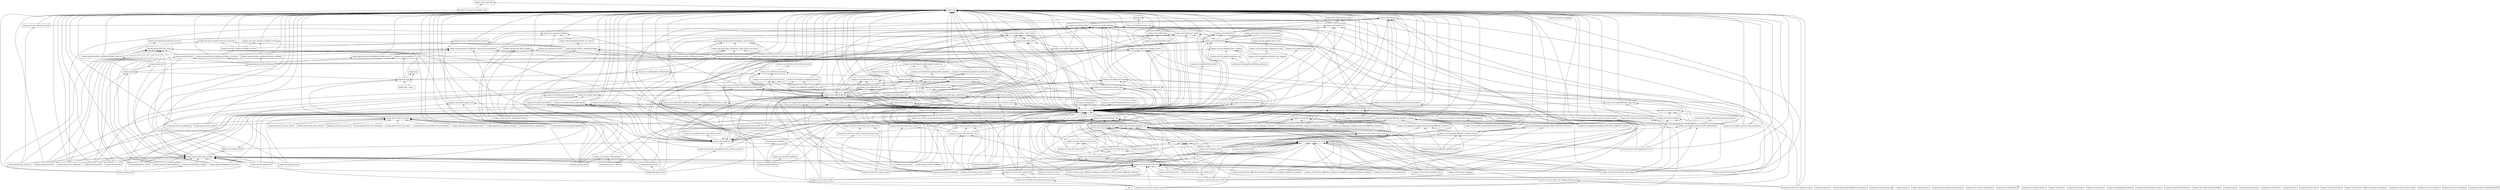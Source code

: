 digraph "packages" {
rankdir=BT
charset="utf-8"
"__init__" [color="black", label=<__init__>, shape="box", style="solid"];
"zeeguu" [color="black", label=<zeeguu>, shape="box", style="solid"];
"zeeguu.api" [color="black", label=<zeeguu.api>, shape="box", style="solid"];
"zeeguu.api.__main__" [color="black", label=<zeeguu.api.__main__>, shape="box", style="solid"];
"zeeguu.api.api" [color="black", label=<zeeguu.api.api>, shape="box", style="solid"];
"zeeguu.api.api.accounts" [color="black", label=<zeeguu.api.api.accounts>, shape="box", style="solid"];
"zeeguu.api.api.activity_tracking" [color="black", label=<zeeguu.api.api.activity_tracking>, shape="box", style="solid"];
"zeeguu.api.api.article" [color="black", label=<zeeguu.api.api.article>, shape="box", style="solid"];
"zeeguu.api.api.bookmarks_and_words" [color="black", label=<zeeguu.api.api.bookmarks_and_words>, shape="box", style="solid"];
"zeeguu.api.api.exercises" [color="black", label=<zeeguu.api.api.exercises>, shape="box", style="solid"];
"zeeguu.api.api.feature_toggles" [color="black", label=<zeeguu.api.api.feature_toggles>, shape="box", style="solid"];
"zeeguu.api.api.nlp" [color="black", label=<zeeguu.api.api.nlp>, shape="box", style="solid"];
"zeeguu.api.api.own_texts" [color="black", label=<zeeguu.api.api.own_texts>, shape="box", style="solid"];
"zeeguu.api.api.recommendations" [color="black", label=<zeeguu.api.api.recommendations>, shape="box", style="solid"];
"zeeguu.api.api.search" [color="black", label=<zeeguu.api.api.search>, shape="box", style="solid"];
"zeeguu.api.api.sessions" [color="black", label=<zeeguu.api.api.sessions>, shape="box", style="solid"];
"zeeguu.api.api.smartwatch" [color="black", label=<zeeguu.api.api.smartwatch>, shape="box", style="solid"];
"zeeguu.api.api.speech" [color="black", label=<zeeguu.api.api.speech>, shape="box", style="solid"];
"zeeguu.api.api.student" [color="black", label=<zeeguu.api.api.student>, shape="box", style="solid"];
"zeeguu.api.api.system_languages" [color="black", label=<zeeguu.api.api.system_languages>, shape="box", style="solid"];
"zeeguu.api.api.teacher_dashboard" [color="black", label=<zeeguu.api.api.teacher_dashboard>, shape="box", style="solid"];
"zeeguu.api.api.teacher_dashboard._common_api_parameters" [color="black", label=<zeeguu.api.api.teacher_dashboard._common_api_parameters>, shape="box", style="solid"];
"zeeguu.api.api.teacher_dashboard._only_teachers_decorator" [color="black", label=<zeeguu.api.api.teacher_dashboard._only_teachers_decorator>, shape="box", style="solid"];
"zeeguu.api.api.teacher_dashboard._permissions" [color="black", label=<zeeguu.api.api.teacher_dashboard._permissions>, shape="box", style="solid"];
"zeeguu.api.api.teacher_dashboard.article_management" [color="black", label=<zeeguu.api.api.teacher_dashboard.article_management>, shape="box", style="solid"];
"zeeguu.api.api.teacher_dashboard.cohorts" [color="black", label=<zeeguu.api.api.teacher_dashboard.cohorts>, shape="box", style="solid"];
"zeeguu.api.api.teacher_dashboard.general" [color="black", label=<zeeguu.api.api.teacher_dashboard.general>, shape="box", style="solid"];
"zeeguu.api.api.teacher_dashboard.helpers" [color="black", label=<zeeguu.api.api.teacher_dashboard.helpers>, shape="box", style="solid"];
"zeeguu.api.api.teacher_dashboard.student" [color="black", label=<zeeguu.api.api.teacher_dashboard.student>, shape="box", style="solid"];
"zeeguu.api.api.teacher_dashboard.student_exercises" [color="black", label=<zeeguu.api.api.teacher_dashboard.student_exercises>, shape="box", style="solid"];
"zeeguu.api.api.teacher_dashboard.student_overviews" [color="black", label=<zeeguu.api.api.teacher_dashboard.student_overviews>, shape="box", style="solid"];
"zeeguu.api.api.teacher_dashboard.student_readings" [color="black", label=<zeeguu.api.api.teacher_dashboard.student_readings>, shape="box", style="solid"];
"zeeguu.api.api.teacher_dashboard.student_words" [color="black", label=<zeeguu.api.api.teacher_dashboard.student_words>, shape="box", style="solid"];
"zeeguu.api.api.topics" [color="black", label=<zeeguu.api.api.topics>, shape="box", style="solid"];
"zeeguu.api.api.translation" [color="black", label=<zeeguu.api.api.translation>, shape="box", style="solid"];
"zeeguu.api.api.translator" [color="black", label=<zeeguu.api.api.translator>, shape="box", style="solid"];
"zeeguu.api.api.user" [color="black", label=<zeeguu.api.api.user>, shape="box", style="solid"];
"zeeguu.api.api.user_article" [color="black", label=<zeeguu.api.api.user_article>, shape="box", style="solid"];
"zeeguu.api.api.user_articles" [color="black", label=<zeeguu.api.api.user_articles>, shape="box", style="solid"];
"zeeguu.api.api.user_languages" [color="black", label=<zeeguu.api.api.user_languages>, shape="box", style="solid"];
"zeeguu.api.api.user_statistics" [color="black", label=<zeeguu.api.api.user_statistics>, shape="box", style="solid"];
"zeeguu.api.api.utils" [color="black", label=<zeeguu.api.api.utils>, shape="box", style="solid"];
"zeeguu.api.api.utils.abort_handling" [color="black", label=<zeeguu.api.api.utils.abort_handling>, shape="box", style="solid"];
"zeeguu.api.api.utils.feedparser_extensions" [color="black", label=<zeeguu.api.api.utils.feedparser_extensions>, shape="box", style="solid"];
"zeeguu.api.api.utils.json_result" [color="black", label=<zeeguu.api.api.utils.json_result>, shape="box", style="solid"];
"zeeguu.api.api.utils.route_wrappers" [color="black", label=<zeeguu.api.api.utils.route_wrappers>, shape="box", style="solid"];
"zeeguu.api.app" [color="black", label=<zeeguu.api.app>, shape="box", style="solid"];
"zeeguu.api.cross_domain_app" [color="black", label=<zeeguu.api.cross_domain_app>, shape="box", style="solid"];
"zeeguu.api.custom_fmd_graphs" [color="black", label=<zeeguu.api.custom_fmd_graphs>, shape="box", style="solid"];
"zeeguu.api.test" [color="black", label=<zeeguu.api.test>, shape="box", style="solid"];
"zeeguu.api.test.api_test_mixin" [color="black", label=<zeeguu.api.test.api_test_mixin>, shape="box", style="solid"];
"zeeguu.api.test.mocks" [color="black", label=<zeeguu.api.test.mocks>, shape="box", style="solid"];
"zeeguu.api.test.mocks.mock_translator" [color="black", label=<zeeguu.api.test.mocks.mock_translator>, shape="box", style="solid"];
"zeeguu.api.test.test_architectural_conventions" [color="black", label=<zeeguu.api.test.test_architectural_conventions>, shape="box", style="solid"];
"zeeguu.api.test.test_article" [color="black", label=<zeeguu.api.test.test_article>, shape="box", style="solid"];
"zeeguu.api.test.test_bookmark" [color="black", label=<zeeguu.api.test.test_bookmark>, shape="box", style="solid"];
"zeeguu.api.test.test_session" [color="black", label=<zeeguu.api.test.test_session>, shape="box", style="solid"];
"zeeguu.api.test.test_smartwatch_events" [color="black", label=<zeeguu.api.test.test_smartwatch_events>, shape="box", style="solid"];
"zeeguu.api.test.test_system_settings" [color="black", label=<zeeguu.api.test.test_system_settings>, shape="box", style="solid"];
"zeeguu.api.test.test_teacher_dashboard" [color="black", label=<zeeguu.api.test.test_teacher_dashboard>, shape="box", style="solid"];
"zeeguu.api.test.test_translations" [color="black", label=<zeeguu.api.test.test_translations>, shape="box", style="solid"];
"zeeguu.api.test.test_user_article" [color="black", label=<zeeguu.api.test.test_user_article>, shape="box", style="solid"];
"zeeguu.api.test.test_user_articles" [color="black", label=<zeeguu.api.test.test_user_articles>, shape="box", style="solid"];
"zeeguu.api.test.test_user_data" [color="black", label=<zeeguu.api.test.test_user_data>, shape="box", style="solid"];
"zeeguu.api.test.test_user_languages" [color="black", label=<zeeguu.api.test.test_user_languages>, shape="box", style="solid"];
"zeeguu.api.test.test_user_login" [color="black", label=<zeeguu.api.test.test_user_login>, shape="box", style="solid"];
"zeeguu.core" [color="black", label=<zeeguu.core>, shape="box", style="solid"];
"zeeguu.core.account_management" [color="black", label=<zeeguu.core.account_management>, shape="box", style="solid"];
"zeeguu.core.account_management.user_account_creation" [color="black", label=<zeeguu.core.account_management.user_account_creation>, shape="box", style="solid"];
"zeeguu.core.bookmark_quality" [color="black", label=<zeeguu.core.bookmark_quality>, shape="box", style="solid"];
"zeeguu.core.bookmark_quality.fit_for_study" [color="black", label=<zeeguu.core.bookmark_quality.fit_for_study>, shape="box", style="solid"];
"zeeguu.core.bookmark_quality.negative_qualities" [color="black", label=<zeeguu.core.bookmark_quality.negative_qualities>, shape="box", style="solid"];
"zeeguu.core.bookmark_quality.positive_qualities" [color="black", label=<zeeguu.core.bookmark_quality.positive_qualities>, shape="box", style="solid"];
"zeeguu.core.bookmark_quality.top_bookmarks_for_user" [color="black", label=<zeeguu.core.bookmark_quality.top_bookmarks_for_user>, shape="box", style="solid"];
"zeeguu.core.configuration" [color="black", label=<zeeguu.core.configuration>, shape="box", style="solid"];
"zeeguu.core.configuration.configuration" [color="black", label=<zeeguu.core.configuration.configuration>, shape="box", style="solid"];
"zeeguu.core.constants" [color="black", label=<zeeguu.core.constants>, shape="box", style="solid"];
"zeeguu.core.content_recommender" [color="black", label=<zeeguu.core.content_recommender>, shape="box", style="solid"];
"zeeguu.core.content_recommender.elastic_first_recommender" [color="black", label=<zeeguu.core.content_recommender.elastic_first_recommender>, shape="box", style="solid"];
"zeeguu.core.content_recommender.elastic_recommender" [color="black", label=<zeeguu.core.content_recommender.elastic_recommender>, shape="box", style="solid"];
"zeeguu.core.content_recommender.mysql_recommender" [color="black", label=<zeeguu.core.content_recommender.mysql_recommender>, shape="box", style="solid"];
"zeeguu.core.content_retriever" [color="black", label=<zeeguu.core.content_retriever>, shape="box", style="solid"];
"zeeguu.core.content_retriever.article_downloader" [color="black", label=<zeeguu.core.content_retriever.article_downloader>, shape="box", style="solid"];
"zeeguu.core.content_retriever.content_cleaner" [color="black", label=<zeeguu.core.content_retriever.content_cleaner>, shape="box", style="solid"];
"zeeguu.core.content_retriever.quality_filter" [color="black", label=<zeeguu.core.content_retriever.quality_filter>, shape="box", style="solid"];
"zeeguu.core.content_retriever.unicode_normalization" [color="black", label=<zeeguu.core.content_retriever.unicode_normalization>, shape="box", style="solid"];
"zeeguu.core.content_retriever.url_downloader" [color="black", label=<zeeguu.core.content_retriever.url_downloader>, shape="box", style="solid"];
"zeeguu.core.content_retriever.video_dowloader" [color="black", label=<zeeguu.core.content_retriever.video_dowloader>, shape="box", style="solid"];
"zeeguu.core.crowd_translations" [color="black", label=<zeeguu.core.crowd_translations>, shape="box", style="solid"];
"zeeguu.core.definition_of_learned" [color="black", label=<zeeguu.core.definition_of_learned>, shape="box", style="solid"];
"zeeguu.core.definition_of_learned.is_learned" [color="black", label=<zeeguu.core.definition_of_learned.is_learned>, shape="box", style="solid"];
"zeeguu.core.elastic" [color="black", label=<zeeguu.core.elastic>, shape="box", style="solid"];
"zeeguu.core.elastic.elastic_query_builder" [color="black", label=<zeeguu.core.elastic.elastic_query_builder>, shape="box", style="solid"];
"zeeguu.core.elastic.indexing" [color="black", label=<zeeguu.core.elastic.indexing>, shape="box", style="solid"];
"zeeguu.core.elastic.settings" [color="black", label=<zeeguu.core.elastic.settings>, shape="box", style="solid"];
"zeeguu.core.emailer" [color="black", label=<zeeguu.core.emailer>, shape="box", style="solid"];
"zeeguu.core.emailer.password_reset" [color="black", label=<zeeguu.core.emailer.password_reset>, shape="box", style="solid"];
"zeeguu.core.emailer.user_activity" [color="black", label=<zeeguu.core.emailer.user_activity>, shape="box", style="solid"];
"zeeguu.core.emailer.zeeguu_mailer" [color="black", label=<zeeguu.core.emailer.zeeguu_mailer>, shape="box", style="solid"];
"zeeguu.core.exercises" [color="black", label=<zeeguu.core.exercises>, shape="box", style="solid"];
"zeeguu.core.exercises.similar_words" [color="black", label=<zeeguu.core.exercises.similar_words>, shape="box", style="solid"];
"zeeguu.core.language" [color="black", label=<zeeguu.core.language>, shape="box", style="solid"];
"zeeguu.core.language.difficulty_estimator_factory" [color="black", label=<zeeguu.core.language.difficulty_estimator_factory>, shape="box", style="solid"];
"zeeguu.core.language.difficulty_estimator_strategy" [color="black", label=<zeeguu.core.language.difficulty_estimator_strategy>, shape="box", style="solid"];
"zeeguu.core.language.strategies" [color="black", label=<zeeguu.core.language.strategies>, shape="box", style="solid"];
"zeeguu.core.language.strategies.cognacy_difficulty_estimator" [color="black", label=<zeeguu.core.language.strategies.cognacy_difficulty_estimator>, shape="box", style="solid"];
"zeeguu.core.language.strategies.cognacy_wh_difficulty_estimator" [color="black", label=<zeeguu.core.language.strategies.cognacy_wh_difficulty_estimator>, shape="box", style="solid"];
"zeeguu.core.language.strategies.default_difficulty_estimator" [color="black", label=<zeeguu.core.language.strategies.default_difficulty_estimator>, shape="box", style="solid"];
"zeeguu.core.language.strategies.flesch_kincaid_difficulty_estimator" [color="black", label=<zeeguu.core.language.strategies.flesch_kincaid_difficulty_estimator>, shape="box", style="solid"];
"zeeguu.core.language.strategies.frequency_difficulty_estimator" [color="black", label=<zeeguu.core.language.strategies.frequency_difficulty_estimator>, shape="box", style="solid"];
"zeeguu.core.language.strategies.word_history_difficulty_estimator" [color="black", label=<zeeguu.core.language.strategies.word_history_difficulty_estimator>, shape="box", style="solid"];
"zeeguu.core.language.strategies.word_rank_difficulty_estimator" [color="black", label=<zeeguu.core.language.strategies.word_rank_difficulty_estimator>, shape="box", style="solid"];
"zeeguu.core.model" [color="black", label=<zeeguu.core.model>, shape="box", style="solid"];
"zeeguu.core.model.article" [color="black", label=<zeeguu.core.model.article>, shape="box", style="solid"];
"zeeguu.core.model.article_difficulty_feedback" [color="black", label=<zeeguu.core.model.article_difficulty_feedback>, shape="box", style="solid"];
"zeeguu.core.model.article_word" [color="black", label=<zeeguu.core.model.article_word>, shape="box", style="solid"];
"zeeguu.core.model.articles_cache" [color="black", label=<zeeguu.core.model.articles_cache>, shape="box", style="solid"];
"zeeguu.core.model.bookmark" [color="black", label=<zeeguu.core.model.bookmark>, shape="box", style="solid"];
"zeeguu.core.model.bookmark_priority_arts" [color="black", label=<zeeguu.core.model.bookmark_priority_arts>, shape="box", style="solid"];
"zeeguu.core.model.cohort" [color="black", label=<zeeguu.core.model.cohort>, shape="box", style="solid"];
"zeeguu.core.model.cohort_article_map" [color="black", label=<zeeguu.core.model.cohort_article_map>, shape="box", style="solid"];
"zeeguu.core.model.difficulty_lingo_rank" [color="black", label=<zeeguu.core.model.difficulty_lingo_rank>, shape="box", style="solid"];
"zeeguu.core.model.domain_name" [color="black", label=<zeeguu.core.model.domain_name>, shape="box", style="solid"];
"zeeguu.core.model.exercise" [color="black", label=<zeeguu.core.model.exercise>, shape="box", style="solid"];
"zeeguu.core.model.exercise_outcome" [color="black", label=<zeeguu.core.model.exercise_outcome>, shape="box", style="solid"];
"zeeguu.core.model.exercise_source" [color="black", label=<zeeguu.core.model.exercise_source>, shape="box", style="solid"];
"zeeguu.core.model.feed" [color="black", label=<zeeguu.core.model.feed>, shape="box", style="solid"];
"zeeguu.core.model.language" [color="black", label=<zeeguu.core.model.language>, shape="box", style="solid"];
"zeeguu.core.model.learner_stats" [color="black", label=<zeeguu.core.model.learner_stats>, shape="box", style="solid"];
"zeeguu.core.model.learner_stats.learner_stats" [color="black", label=<zeeguu.core.model.learner_stats.learner_stats>, shape="box", style="solid"];
"zeeguu.core.model.localized_topic" [color="black", label=<zeeguu.core.model.localized_topic>, shape="box", style="solid"];
"zeeguu.core.model.personal_copy" [color="black", label=<zeeguu.core.model.personal_copy>, shape="box", style="solid"];
"zeeguu.core.model.search" [color="black", label=<zeeguu.core.model.search>, shape="box", style="solid"];
"zeeguu.core.model.search_filter" [color="black", label=<zeeguu.core.model.search_filter>, shape="box", style="solid"];
"zeeguu.core.model.search_subscription" [color="black", label=<zeeguu.core.model.search_subscription>, shape="box", style="solid"];
"zeeguu.core.model.session" [color="black", label=<zeeguu.core.model.session>, shape="box", style="solid"];
"zeeguu.core.model.smartwatch" [color="black", label=<zeeguu.core.model.smartwatch>, shape="box", style="solid"];
"zeeguu.core.model.smartwatch.watch_event_type" [color="black", label=<zeeguu.core.model.smartwatch.watch_event_type>, shape="box", style="solid"];
"zeeguu.core.model.smartwatch.watch_interaction_event" [color="black", label=<zeeguu.core.model.smartwatch.watch_interaction_event>, shape="box", style="solid"];
"zeeguu.core.model.sorted_exercise_log" [color="black", label=<zeeguu.core.model.sorted_exercise_log>, shape="box", style="solid"];
"zeeguu.core.model.starred_article" [color="black", label=<zeeguu.core.model.starred_article>, shape="box", style="solid"];
"zeeguu.core.model.teacher" [color="black", label=<zeeguu.core.model.teacher>, shape="box", style="solid"];
"zeeguu.core.model.teacher_cohort_map" [color="black", label=<zeeguu.core.model.teacher_cohort_map>, shape="box", style="solid"];
"zeeguu.core.model.text" [color="black", label=<zeeguu.core.model.text>, shape="box", style="solid"];
"zeeguu.core.model.topic" [color="black", label=<zeeguu.core.model.topic>, shape="box", style="solid"];
"zeeguu.core.model.topic_filter" [color="black", label=<zeeguu.core.model.topic_filter>, shape="box", style="solid"];
"zeeguu.core.model.topic_subscription" [color="black", label=<zeeguu.core.model.topic_subscription>, shape="box", style="solid"];
"zeeguu.core.model.unique_code" [color="black", label=<zeeguu.core.model.unique_code>, shape="box", style="solid"];
"zeeguu.core.model.url" [color="black", label=<zeeguu.core.model.url>, shape="box", style="solid"];
"zeeguu.core.model.user" [color="black", label=<zeeguu.core.model.user>, shape="box", style="solid"];
"zeeguu.core.model.user_activitiy_data" [color="black", label=<zeeguu.core.model.user_activitiy_data>, shape="box", style="solid"];
"zeeguu.core.model.user_article" [color="black", label=<zeeguu.core.model.user_article>, shape="box", style="solid"];
"zeeguu.core.model.user_exercise_session" [color="black", label=<zeeguu.core.model.user_exercise_session>, shape="box", style="solid"];
"zeeguu.core.model.user_language" [color="black", label=<zeeguu.core.model.user_language>, shape="box", style="solid"];
"zeeguu.core.model.user_preference" [color="black", label=<zeeguu.core.model.user_preference>, shape="box", style="solid"];
"zeeguu.core.model.user_reading_session" [color="black", label=<zeeguu.core.model.user_reading_session>, shape="box", style="solid"];
"zeeguu.core.model.user_word" [color="black", label=<zeeguu.core.model.user_word>, shape="box", style="solid"];
"zeeguu.core.model.word_knowledge" [color="black", label=<zeeguu.core.model.word_knowledge>, shape="box", style="solid"];
"zeeguu.core.model.word_knowledge.word_interaction_history" [color="black", label=<zeeguu.core.model.word_knowledge.word_interaction_history>, shape="box", style="solid"];
"zeeguu.core.model.word_to_study" [color="black", label=<zeeguu.core.model.word_to_study>, shape="box", style="solid"];
"zeeguu.core.nlp_pipeline" [color="black", label=<zeeguu.core.nlp_pipeline>, shape="box", style="solid"];
"zeeguu.core.nlp_pipeline.alignment_errant" [color="black", label=<zeeguu.core.nlp_pipeline.alignment_errant>, shape="box", style="solid"];
"zeeguu.core.nlp_pipeline.automatic_gec_tagging" [color="black", label=<zeeguu.core.nlp_pipeline.automatic_gec_tagging>, shape="box", style="solid"];
"zeeguu.core.nlp_pipeline.confusion_generator" [color="black", label=<zeeguu.core.nlp_pipeline.confusion_generator>, shape="box", style="solid"];
"zeeguu.core.nlp_pipeline.confusion_set" [color="black", label=<zeeguu.core.nlp_pipeline.confusion_set>, shape="box", style="solid"];
"zeeguu.core.nlp_pipeline.edit_errant" [color="black", label=<zeeguu.core.nlp_pipeline.edit_errant>, shape="box", style="solid"];
"zeeguu.core.nlp_pipeline.spacy_wrapper" [color="black", label=<zeeguu.core.nlp_pipeline.spacy_wrapper>, shape="box", style="solid"];
"zeeguu.core.sql" [color="black", label=<zeeguu.core.sql>, shape="box", style="solid"];
"zeeguu.core.sql.learner" [color="black", label=<zeeguu.core.sql.learner>, shape="box", style="solid"];
"zeeguu.core.sql.learner.exercises_history" [color="black", label=<zeeguu.core.sql.learner.exercises_history>, shape="box", style="solid"];
"zeeguu.core.sql.learner.words" [color="black", label=<zeeguu.core.sql.learner.words>, shape="box", style="solid"];
"zeeguu.core.sql.query_building" [color="black", label=<zeeguu.core.sql.query_building>, shape="box", style="solid"];
"zeeguu.core.sql.teacher" [color="black", label=<zeeguu.core.sql.teacher>, shape="box", style="solid"];
"zeeguu.core.sql.teacher.teachers_for_cohort" [color="black", label=<zeeguu.core.sql.teacher.teachers_for_cohort>, shape="box", style="solid"];
"zeeguu.core.test" [color="black", label=<zeeguu.core.test>, shape="box", style="solid"];
"zeeguu.core.test.model_test_mixin" [color="black", label=<zeeguu.core.test.model_test_mixin>, shape="box", style="solid"];
"zeeguu.core.test.rules" [color="black", label=<zeeguu.core.test.rules>, shape="box", style="solid"];
"zeeguu.core.test.rules.article_rule" [color="black", label=<zeeguu.core.test.rules.article_rule>, shape="box", style="solid"];
"zeeguu.core.test.rules.base_rule" [color="black", label=<zeeguu.core.test.rules.base_rule>, shape="box", style="solid"];
"zeeguu.core.test.rules.bookmark_rule" [color="black", label=<zeeguu.core.test.rules.bookmark_rule>, shape="box", style="solid"];
"zeeguu.core.test.rules.cohort_rule" [color="black", label=<zeeguu.core.test.rules.cohort_rule>, shape="box", style="solid"];
"zeeguu.core.test.rules.exercise_rule" [color="black", label=<zeeguu.core.test.rules.exercise_rule>, shape="box", style="solid"];
"zeeguu.core.test.rules.language_rule" [color="black", label=<zeeguu.core.test.rules.language_rule>, shape="box", style="solid"];
"zeeguu.core.test.rules.outcome_rule" [color="black", label=<zeeguu.core.test.rules.outcome_rule>, shape="box", style="solid"];
"zeeguu.core.test.rules.rss_feed_rule" [color="black", label=<zeeguu.core.test.rules.rss_feed_rule>, shape="box", style="solid"];
"zeeguu.core.test.rules.source_rule" [color="black", label=<zeeguu.core.test.rules.source_rule>, shape="box", style="solid"];
"zeeguu.core.test.rules.text_rule" [color="black", label=<zeeguu.core.test.rules.text_rule>, shape="box", style="solid"];
"zeeguu.core.test.rules.url_rule" [color="black", label=<zeeguu.core.test.rules.url_rule>, shape="box", style="solid"];
"zeeguu.core.test.rules.user_article_rule" [color="black", label=<zeeguu.core.test.rules.user_article_rule>, shape="box", style="solid"];
"zeeguu.core.test.rules.user_exercise_session_rule" [color="black", label=<zeeguu.core.test.rules.user_exercise_session_rule>, shape="box", style="solid"];
"zeeguu.core.test.rules.user_reading_session_rule" [color="black", label=<zeeguu.core.test.rules.user_reading_session_rule>, shape="box", style="solid"];
"zeeguu.core.test.rules.user_rule" [color="black", label=<zeeguu.core.test.rules.user_rule>, shape="box", style="solid"];
"zeeguu.core.test.rules.user_word_rule" [color="black", label=<zeeguu.core.test.rules.user_word_rule>, shape="box", style="solid"];
"zeeguu.core.test.rules.watch_event_type_rule" [color="black", label=<zeeguu.core.test.rules.watch_event_type_rule>, shape="box", style="solid"];
"zeeguu.core.test.rules.watch_interaction_event_rule" [color="black", label=<zeeguu.core.test.rules.watch_interaction_event_rule>, shape="box", style="solid"];
"zeeguu.core.test.test_article" [color="black", label=<zeeguu.core.test.test_article>, shape="box", style="solid"];
"zeeguu.core.test.test_bookmark" [color="black", label=<zeeguu.core.test.test_bookmark>, shape="box", style="solid"];
"zeeguu.core.test.test_cohort" [color="black", label=<zeeguu.core.test.test_cohort>, shape="box", style="solid"];
"zeeguu.core.test.test_data" [color="black", label=<zeeguu.core.test.test_data>, shape="box", style="solid"];
"zeeguu.core.test.test_data.mocking_the_web" [color="black", label=<zeeguu.core.test.test_data.mocking_the_web>, shape="box", style="solid"];
"zeeguu.core.test.test_difficulty_estimator_factory" [color="black", label=<zeeguu.core.test.test_difficulty_estimator_factory>, shape="box", style="solid"];
"zeeguu.core.test.test_domain" [color="black", label=<zeeguu.core.test.test_domain>, shape="box", style="solid"];
"zeeguu.core.test.test_exercise_session" [color="black", label=<zeeguu.core.test.test_exercise_session>, shape="box", style="solid"];
"zeeguu.core.test.test_feed" [color="black", label=<zeeguu.core.test.test_feed>, shape="box", style="solid"];
"zeeguu.core.test.test_language" [color="black", label=<zeeguu.core.test.test_language>, shape="box", style="solid"];
"zeeguu.core.test.test_lingorank_service" [color="black", label=<zeeguu.core.test.test_lingorank_service>, shape="box", style="solid"];
"zeeguu.core.test.test_localized_topic" [color="black", label=<zeeguu.core.test.test_localized_topic>, shape="box", style="solid"];
"zeeguu.core.test.test_logging" [color="black", label=<zeeguu.core.test.test_logging>, shape="box", style="solid"];
"zeeguu.core.test.test_reading_session" [color="black", label=<zeeguu.core.test.test_reading_session>, shape="box", style="solid"];
"zeeguu.core.test.test_retrieve_and_compute" [color="black", label=<zeeguu.core.test.test_retrieve_and_compute>, shape="box", style="solid"];
"zeeguu.core.test.test_text" [color="black", label=<zeeguu.core.test.test_text>, shape="box", style="solid"];
"zeeguu.core.test.test_url" [color="black", label=<zeeguu.core.test.test_url>, shape="box", style="solid"];
"zeeguu.core.test.test_user" [color="black", label=<zeeguu.core.test.test_user>, shape="box", style="solid"];
"zeeguu.core.test.test_user_article" [color="black", label=<zeeguu.core.test.test_user_article>, shape="box", style="solid"];
"zeeguu.core.test.test_user_preferences" [color="black", label=<zeeguu.core.test.test_user_preferences>, shape="box", style="solid"];
"zeeguu.core.test.test_user_word" [color="black", label=<zeeguu.core.test.test_user_word>, shape="box", style="solid"];
"zeeguu.core.test.test_watch_event" [color="black", label=<zeeguu.core.test.test_watch_event>, shape="box", style="solid"];
"zeeguu.core.test.test_words_to_study" [color="black", label=<zeeguu.core.test.test_words_to_study>, shape="box", style="solid"];
"zeeguu.core.test.testing_data" [color="black", label=<zeeguu.core.test.testing_data>, shape="box", style="solid"];
"zeeguu.core.test.tests_difficulty_estimator_strategies" [color="black", label=<zeeguu.core.test.tests_difficulty_estimator_strategies>, shape="box", style="solid"];
"zeeguu.core.test.tests_difficulty_estimator_strategies.test_default_difficulty_estimator" [color="black", label=<zeeguu.core.test.tests_difficulty_estimator_strategies.test_default_difficulty_estimator>, shape="box", style="solid"];
"zeeguu.core.test.tests_difficulty_estimator_strategies.test_flesch_kincaid_difficulty_estimator" [color="black", label=<zeeguu.core.test.tests_difficulty_estimator_strategies.test_flesch_kincaid_difficulty_estimator>, shape="box", style="solid"];
"zeeguu.core.test.tests_difficulty_estimator_strategies.test_frequency_difficulty_estimator" [color="black", label=<zeeguu.core.test.tests_difficulty_estimator_strategies.test_frequency_difficulty_estimator>, shape="box", style="solid"];
"zeeguu.core.user_activity_hooks" [color="black", label=<zeeguu.core.user_activity_hooks>, shape="box", style="solid"];
"zeeguu.core.user_activity_hooks.article_interaction_hooks" [color="black", label=<zeeguu.core.user_activity_hooks.article_interaction_hooks>, shape="box", style="solid"];
"zeeguu.core.user_statistics" [color="black", label=<zeeguu.core.user_statistics>, shape="box", style="solid"];
"zeeguu.core.user_statistics.activity" [color="black", label=<zeeguu.core.user_statistics.activity>, shape="box", style="solid"];
"zeeguu.core.user_statistics.exercise_corectness" [color="black", label=<zeeguu.core.user_statistics.exercise_corectness>, shape="box", style="solid"];
"zeeguu.core.user_statistics.exercise_sessions" [color="black", label=<zeeguu.core.user_statistics.exercise_sessions>, shape="box", style="solid"];
"zeeguu.core.user_statistics.reading_sessions" [color="black", label=<zeeguu.core.user_statistics.reading_sessions>, shape="box", style="solid"];
"zeeguu.core.user_statistics.student_overview" [color="black", label=<zeeguu.core.user_statistics.student_overview>, shape="box", style="solid"];
"zeeguu.core.util" [color="black", label=<zeeguu.core.util>, shape="box", style="solid"];
"zeeguu.core.util.encoding" [color="black", label=<zeeguu.core.util.encoding>, shape="box", style="solid"];
"zeeguu.core.util.hash" [color="black", label=<zeeguu.core.util.hash>, shape="box", style="solid"];
"zeeguu.core.util.text" [color="black", label=<zeeguu.core.util.text>, shape="box", style="solid"];
"zeeguu.core.util.timer_logging_decorator" [color="black", label=<zeeguu.core.util.timer_logging_decorator>, shape="box", style="solid"];
"zeeguu.core.word_scheduling" [color="black", label=<zeeguu.core.word_scheduling>, shape="box", style="solid"];
"zeeguu.core.word_scheduling.basicSR" [color="black", label=<zeeguu.core.word_scheduling.basicSR>, shape="box", style="solid"];
"zeeguu.core.word_scheduling.basicSR.basicSR" [color="black", label=<zeeguu.core.word_scheduling.basicSR.basicSR>, shape="box", style="solid"];
"zeeguu.core.word_stats" [color="black", label=<zeeguu.core.word_stats>, shape="box", style="solid"];
"zeeguu.api.__main__" -> "zeeguu.api" [arrowhead="open", arrowtail="none"];
"zeeguu.api.__main__" -> "zeeguu.api.app" [arrowhead="open", arrowtail="none"];
"zeeguu.api.api" -> "zeeguu.api.api.nlp" [arrowhead="open", arrowtail="none"];
"zeeguu.api.api" -> "zeeguu.api.api.student" [arrowhead="open", arrowtail="none"];
"zeeguu.api.api" -> "zeeguu.api.api.teacher_dashboard" [arrowhead="open", arrowtail="none"];
"zeeguu.api.api" -> "zeeguu.api.api.utils.json_result" [arrowhead="open", arrowtail="none"];
"zeeguu.api.api" -> "zeeguu.api.api.utils.route_wrappers" [arrowhead="open", arrowtail="none"];
"zeeguu.api.api" -> "zeeguu.core" [arrowhead="open", arrowtail="none"];
"zeeguu.api.api.accounts" -> "zeeguu" [arrowhead="open", arrowtail="none"];
"zeeguu.api.api.accounts" -> "zeeguu.api.api.sessions" [arrowhead="open", arrowtail="none"];
"zeeguu.api.api.accounts" -> "zeeguu.api.api.utils.abort_handling" [arrowhead="open", arrowtail="none"];
"zeeguu.api.api.accounts" -> "zeeguu.api.api.utils.route_wrappers" [arrowhead="open", arrowtail="none"];
"zeeguu.api.api.accounts" -> "zeeguu.core.account_management.user_account_creation" [arrowhead="open", arrowtail="none"];
"zeeguu.api.api.accounts" -> "zeeguu.core.emailer.password_reset" [arrowhead="open", arrowtail="none"];
"zeeguu.api.api.accounts" -> "zeeguu.core.model" [arrowhead="open", arrowtail="none"];
"zeeguu.api.api.accounts" -> "zeeguu.core.model.unique_code" [arrowhead="open", arrowtail="none"];
"zeeguu.api.api.activity_tracking" -> "zeeguu.api.api.utils.route_wrappers" [arrowhead="open", arrowtail="none"];
"zeeguu.api.api.activity_tracking" -> "zeeguu.core.emailer.zeeguu_mailer" [arrowhead="open", arrowtail="none"];
"zeeguu.api.api.activity_tracking" -> "zeeguu.core.model" [arrowhead="open", arrowtail="none"];
"zeeguu.api.api.activity_tracking" -> "zeeguu.core.user_activity_hooks.article_interaction_hooks" [arrowhead="open", arrowtail="none"];
"zeeguu.api.api.article" -> "zeeguu.api.api.utils.json_result" [arrowhead="open", arrowtail="none"];
"zeeguu.api.api.article" -> "zeeguu.api.api.utils.route_wrappers" [arrowhead="open", arrowtail="none"];
"zeeguu.api.api.article" -> "zeeguu.core.model" [arrowhead="open", arrowtail="none"];
"zeeguu.api.api.article" -> "zeeguu.core.model.article" [arrowhead="open", arrowtail="none"];
"zeeguu.api.api.article" -> "zeeguu.core.model.personal_copy" [arrowhead="open", arrowtail="none"];
"zeeguu.api.api.bookmarks_and_words" -> "zeeguu.api.api.utils.json_result" [arrowhead="open", arrowtail="none"];
"zeeguu.api.api.bookmarks_and_words" -> "zeeguu.api.api.utils.route_wrappers" [arrowhead="open", arrowtail="none"];
"zeeguu.api.api.bookmarks_and_words" -> "zeeguu.core.bookmark_quality" [arrowhead="open", arrowtail="none"];
"zeeguu.api.api.bookmarks_and_words" -> "zeeguu.core.model" [arrowhead="open", arrowtail="none"];
"zeeguu.api.api.exercises" -> "zeeguu.api.api.utils.json_result" [arrowhead="open", arrowtail="none"];
"zeeguu.api.api.exercises" -> "zeeguu.api.api.utils.route_wrappers" [arrowhead="open", arrowtail="none"];
"zeeguu.api.api.exercises" -> "zeeguu.core.exercises.similar_words" [arrowhead="open", arrowtail="none"];
"zeeguu.api.api.exercises" -> "zeeguu.core.model" [arrowhead="open", arrowtail="none"];
"zeeguu.api.api.exercises" -> "zeeguu.core.word_scheduling.basicSR.basicSR" [arrowhead="open", arrowtail="none"];
"zeeguu.api.api.feature_toggles" -> "zeeguu.api.api" [arrowhead="open", arrowtail="none"];
"zeeguu.api.api.feature_toggles" -> "zeeguu.api.api.utils.route_wrappers" [arrowhead="open", arrowtail="none"];
"zeeguu.api.api.nlp" -> "zeeguu.api.api.utils.json_result" [arrowhead="open", arrowtail="none"];
"zeeguu.api.api.nlp" -> "zeeguu.api.api.utils.route_wrappers" [arrowhead="open", arrowtail="none"];
"zeeguu.api.api.nlp" -> "zeeguu.core.nlp_pipeline" [arrowhead="open", arrowtail="none"];
"zeeguu.api.api.own_texts" -> "zeeguu.api.api.utils.json_result" [arrowhead="open", arrowtail="none"];
"zeeguu.api.api.own_texts" -> "zeeguu.api.api.utils.route_wrappers" [arrowhead="open", arrowtail="none"];
"zeeguu.api.api.own_texts" -> "zeeguu.core.model" [arrowhead="open", arrowtail="none"];
"zeeguu.api.api.own_texts" -> "zeeguu.core.model.personal_copy" [arrowhead="open", arrowtail="none"];
"zeeguu.api.api.recommendations" -> "zeeguu.api.api.utils.json_result" [arrowhead="open", arrowtail="none"];
"zeeguu.api.api.recommendations" -> "zeeguu.api.api.utils.route_wrappers" [arrowhead="open", arrowtail="none"];
"zeeguu.api.api.recommendations" -> "zeeguu.core" [arrowhead="open", arrowtail="none"];
"zeeguu.api.api.recommendations" -> "zeeguu.core.model" [arrowhead="open", arrowtail="none"];
"zeeguu.api.api.search" -> "zeeguu.api.api.utils.json_result" [arrowhead="open", arrowtail="none"];
"zeeguu.api.api.search" -> "zeeguu.api.api.utils.route_wrappers" [arrowhead="open", arrowtail="none"];
"zeeguu.api.api.search" -> "zeeguu.core" [arrowhead="open", arrowtail="none"];
"zeeguu.api.api.search" -> "zeeguu.core.content_recommender" [arrowhead="open", arrowtail="none"];
"zeeguu.api.api.search" -> "zeeguu.core.model.search" [arrowhead="open", arrowtail="none"];
"zeeguu.api.api.search" -> "zeeguu.core.model.search_filter" [arrowhead="open", arrowtail="none"];
"zeeguu.api.api.search" -> "zeeguu.core.model.search_subscription" [arrowhead="open", arrowtail="none"];
"zeeguu.api.api.search" -> "zeeguu.core.model.user_article" [arrowhead="open", arrowtail="none"];
"zeeguu.api.api.sessions" -> "zeeguu.api.api.utils.abort_handling" [arrowhead="open", arrowtail="none"];
"zeeguu.api.api.sessions" -> "zeeguu.api.api.utils.route_wrappers" [arrowhead="open", arrowtail="none"];
"zeeguu.api.api.sessions" -> "zeeguu.core.model" [arrowhead="open", arrowtail="none"];
"zeeguu.api.api.smartwatch" -> "zeeguu.api.api.utils.json_result" [arrowhead="open", arrowtail="none"];
"zeeguu.api.api.smartwatch" -> "zeeguu.api.api.utils.route_wrappers" [arrowhead="open", arrowtail="none"];
"zeeguu.api.api.smartwatch" -> "zeeguu.core" [arrowhead="open", arrowtail="none"];
"zeeguu.api.api.smartwatch" -> "zeeguu.core.model" [arrowhead="open", arrowtail="none"];
"zeeguu.api.api.speech" -> "zeeguu.api.api" [arrowhead="open", arrowtail="none"];
"zeeguu.api.api.speech" -> "zeeguu.api.api.utils.route_wrappers" [arrowhead="open", arrowtail="none"];
"zeeguu.api.api.speech" -> "zeeguu.api.app" [arrowhead="open", arrowtail="none"];
"zeeguu.api.api.speech" -> "zeeguu.core" [arrowhead="open", arrowtail="none"];
"zeeguu.api.api.speech" -> "zeeguu.core.model" [arrowhead="open", arrowtail="none"];
"zeeguu.api.api.student" -> "zeeguu.api.api.utils.json_result" [arrowhead="open", arrowtail="none"];
"zeeguu.api.api.student" -> "zeeguu.api.api.utils.route_wrappers" [arrowhead="open", arrowtail="none"];
"zeeguu.api.api.student" -> "zeeguu.core.model" [arrowhead="open", arrowtail="none"];
"zeeguu.api.api.system_languages" -> "zeeguu.api.api.utils.route_wrappers" [arrowhead="open", arrowtail="none"];
"zeeguu.api.api.system_languages" -> "zeeguu.core.model" [arrowhead="open", arrowtail="none"];
"zeeguu.api.api.teacher_dashboard" -> "zeeguu.api.api.student" [arrowhead="open", arrowtail="none"];
"zeeguu.api.api.teacher_dashboard" -> "zeeguu.api.api.teacher_dashboard.article_management" [arrowhead="open", arrowtail="none"];
"zeeguu.api.api.teacher_dashboard" -> "zeeguu.api.api.teacher_dashboard.cohorts" [arrowhead="open", arrowtail="none"];
"zeeguu.api.api.teacher_dashboard" -> "zeeguu.api.api.teacher_dashboard.general" [arrowhead="open", arrowtail="none"];
"zeeguu.api.api.teacher_dashboard" -> "zeeguu.api.api.teacher_dashboard.student_exercises" [arrowhead="open", arrowtail="none"];
"zeeguu.api.api.teacher_dashboard" -> "zeeguu.api.api.teacher_dashboard.student_overviews" [arrowhead="open", arrowtail="none"];
"zeeguu.api.api.teacher_dashboard" -> "zeeguu.api.api.teacher_dashboard.student_readings" [arrowhead="open", arrowtail="none"];
"zeeguu.api.api.teacher_dashboard" -> "zeeguu.api.api.teacher_dashboard.student_words" [arrowhead="open", arrowtail="none"];
"zeeguu.api.api.teacher_dashboard._common_api_parameters" -> "zeeguu.api.api.teacher_dashboard._permissions" [arrowhead="open", arrowtail="none"];
"zeeguu.api.api.teacher_dashboard._common_api_parameters" -> "zeeguu.core.model" [arrowhead="open", arrowtail="none"];
"zeeguu.api.api.teacher_dashboard._common_api_parameters" -> "zeeguu.core.sql.query_building" [arrowhead="open", arrowtail="none"];
"zeeguu.api.api.teacher_dashboard._only_teachers_decorator" -> "zeeguu.api.api.teacher_dashboard._permissions" [arrowhead="open", arrowtail="none"];
"zeeguu.api.api.teacher_dashboard._permissions" -> "zeeguu.core.model" [arrowhead="open", arrowtail="none"];
"zeeguu.api.api.teacher_dashboard.article_management" -> "zeeguu.api.api.teacher_dashboard._only_teachers_decorator" [arrowhead="open", arrowtail="none"];
"zeeguu.api.api.teacher_dashboard.article_management" -> "zeeguu.api.api.teacher_dashboard._permissions" [arrowhead="open", arrowtail="none"];
"zeeguu.api.api.teacher_dashboard.article_management" -> "zeeguu.api.api.utils.abort_handling" [arrowhead="open", arrowtail="none"];
"zeeguu.api.api.teacher_dashboard.article_management" -> "zeeguu.core" [arrowhead="open", arrowtail="none"];
"zeeguu.api.api.teacher_dashboard.article_management" -> "zeeguu.core.emailer.zeeguu_mailer" [arrowhead="open", arrowtail="none"];
"zeeguu.api.api.teacher_dashboard.article_management" -> "zeeguu.core.model" [arrowhead="open", arrowtail="none"];
"zeeguu.api.api.teacher_dashboard.article_management" -> "zeeguu.core.model.cohort_article_map" [arrowhead="open", arrowtail="none"];
"zeeguu.api.api.teacher_dashboard.cohorts" -> "zeeguu.api.api.teacher_dashboard._common_api_parameters" [arrowhead="open", arrowtail="none"];
"zeeguu.api.api.teacher_dashboard.cohorts" -> "zeeguu.api.api.teacher_dashboard._only_teachers_decorator" [arrowhead="open", arrowtail="none"];
"zeeguu.api.api.teacher_dashboard.cohorts" -> "zeeguu.api.api.teacher_dashboard._permissions" [arrowhead="open", arrowtail="none"];
"zeeguu.api.api.teacher_dashboard.cohorts" -> "zeeguu.api.api.teacher_dashboard.helpers" [arrowhead="open", arrowtail="none"];
"zeeguu.api.api.teacher_dashboard.cohorts" -> "zeeguu.core" [arrowhead="open", arrowtail="none"];
"zeeguu.api.api.teacher_dashboard.cohorts" -> "zeeguu.core.model" [arrowhead="open", arrowtail="none"];
"zeeguu.api.api.teacher_dashboard.cohorts" -> "zeeguu.core.model.user_reading_session" [arrowhead="open", arrowtail="none"];
"zeeguu.api.api.teacher_dashboard.general" -> "zeeguu.api.api.teacher_dashboard._only_teachers_decorator" [arrowhead="open", arrowtail="none"];
"zeeguu.api.api.teacher_dashboard.general" -> "zeeguu.api.api.teacher_dashboard._permissions" [arrowhead="open", arrowtail="none"];
"zeeguu.api.api.teacher_dashboard.general" -> "zeeguu.api.api.teacher_dashboard.helpers" [arrowhead="open", arrowtail="none"];
"zeeguu.api.api.teacher_dashboard.general" -> "zeeguu.core" [arrowhead="open", arrowtail="none"];
"zeeguu.api.api.teacher_dashboard.general" -> "zeeguu.core.model" [arrowhead="open", arrowtail="none"];
"zeeguu.api.api.teacher_dashboard.helpers" -> "zeeguu.core.model" [arrowhead="open", arrowtail="none"];
"zeeguu.api.api.teacher_dashboard.helpers" -> "zeeguu.core.sql.teacher.teachers_for_cohort" [arrowhead="open", arrowtail="none"];
"zeeguu.api.api.teacher_dashboard.helpers" -> "zeeguu.core.user_statistics.exercise_corectness" [arrowhead="open", arrowtail="none"];
"zeeguu.api.api.teacher_dashboard.helpers" -> "zeeguu.core.user_statistics.exercise_sessions" [arrowhead="open", arrowtail="none"];
"zeeguu.api.api.teacher_dashboard.helpers" -> "zeeguu.core.user_statistics.reading_sessions" [arrowhead="open", arrowtail="none"];
"zeeguu.api.api.teacher_dashboard.student" -> "zeeguu.api.api.teacher_dashboard._common_api_parameters" [arrowhead="open", arrowtail="none"];
"zeeguu.api.api.teacher_dashboard.student" -> "zeeguu.api.api.teacher_dashboard._only_teachers_decorator" [arrowhead="open", arrowtail="none"];
"zeeguu.api.api.teacher_dashboard.student" -> "zeeguu.api.api.teacher_dashboard._permissions" [arrowhead="open", arrowtail="none"];
"zeeguu.api.api.teacher_dashboard.student" -> "zeeguu.api.api.teacher_dashboard.helpers" [arrowhead="open", arrowtail="none"];
"zeeguu.api.api.teacher_dashboard.student" -> "zeeguu.core" [arrowhead="open", arrowtail="none"];
"zeeguu.api.api.teacher_dashboard.student" -> "zeeguu.core.model" [arrowhead="open", arrowtail="none"];
"zeeguu.api.api.teacher_dashboard.student_exercises" -> "zeeguu.api.api.teacher_dashboard._common_api_parameters" [arrowhead="open", arrowtail="none"];
"zeeguu.api.api.teacher_dashboard.student_exercises" -> "zeeguu.core" [arrowhead="open", arrowtail="none"];
"zeeguu.api.api.teacher_dashboard.student_exercises" -> "zeeguu.core.sql.learner.exercises_history" [arrowhead="open", arrowtail="none"];
"zeeguu.api.api.teacher_dashboard.student_exercises" -> "zeeguu.core.user_statistics.exercise_corectness" [arrowhead="open", arrowtail="none"];
"zeeguu.api.api.teacher_dashboard.student_overviews" -> "zeeguu.api.api.teacher_dashboard._common_api_parameters" [arrowhead="open", arrowtail="none"];
"zeeguu.api.api.teacher_dashboard.student_overviews" -> "zeeguu.core" [arrowhead="open", arrowtail="none"];
"zeeguu.api.api.teacher_dashboard.student_overviews" -> "zeeguu.core.user_statistics.student_overview" [arrowhead="open", arrowtail="none"];
"zeeguu.api.api.teacher_dashboard.student_readings" -> "zeeguu.api.api.teacher_dashboard._common_api_parameters" [arrowhead="open", arrowtail="none"];
"zeeguu.api.api.teacher_dashboard.student_readings" -> "zeeguu.core" [arrowhead="open", arrowtail="none"];
"zeeguu.api.api.teacher_dashboard.student_readings" -> "zeeguu.core.user_statistics.reading_sessions" [arrowhead="open", arrowtail="none"];
"zeeguu.api.api.teacher_dashboard.student_words" -> "zeeguu.api.api.teacher_dashboard._common_api_parameters" [arrowhead="open", arrowtail="none"];
"zeeguu.api.api.teacher_dashboard.student_words" -> "zeeguu.core" [arrowhead="open", arrowtail="none"];
"zeeguu.api.api.teacher_dashboard.student_words" -> "zeeguu.core.sql.learner.words" [arrowhead="open", arrowtail="none"];
"zeeguu.api.api.topics" -> "zeeguu.api.api.utils.json_result" [arrowhead="open", arrowtail="none"];
"zeeguu.api.api.topics" -> "zeeguu.api.api.utils.route_wrappers" [arrowhead="open", arrowtail="none"];
"zeeguu.api.api.topics" -> "zeeguu.core" [arrowhead="open", arrowtail="none"];
"zeeguu.api.api.topics" -> "zeeguu.core.model" [arrowhead="open", arrowtail="none"];
"zeeguu.api.api.translation" -> "zeeguu.api.api.translator" [arrowhead="open", arrowtail="none"];
"zeeguu.api.api.translation" -> "zeeguu.api.api.utils.json_result" [arrowhead="open", arrowtail="none"];
"zeeguu.api.api.translation" -> "zeeguu.api.api.utils.route_wrappers" [arrowhead="open", arrowtail="none"];
"zeeguu.api.api.translation" -> "zeeguu.core.crowd_translations" [arrowhead="open", arrowtail="none"];
"zeeguu.api.api.translation" -> "zeeguu.core.model" [arrowhead="open", arrowtail="none"];
"zeeguu.api.api.translation" -> "zeeguu.core.model.user_word" [arrowhead="open", arrowtail="none"];
"zeeguu.api.api.translator" -> "zeeguu.core" [arrowhead="open", arrowtail="none"];
"zeeguu.api.api.user" -> "zeeguu.api.api.feature_toggles" [arrowhead="open", arrowtail="none"];
"zeeguu.api.api.user" -> "zeeguu.api.api.utils.json_result" [arrowhead="open", arrowtail="none"];
"zeeguu.api.api.user" -> "zeeguu.api.api.utils.route_wrappers" [arrowhead="open", arrowtail="none"];
"zeeguu.api.api.user" -> "zeeguu.core" [arrowhead="open", arrowtail="none"];
"zeeguu.api.api.user" -> "zeeguu.core.emailer.zeeguu_mailer" [arrowhead="open", arrowtail="none"];
"zeeguu.api.api.user_article" -> "zeeguu.api.api.utils.json_result" [arrowhead="open", arrowtail="none"];
"zeeguu.api.api.user_article" -> "zeeguu.api.api.utils.route_wrappers" [arrowhead="open", arrowtail="none"];
"zeeguu.api.api.user_article" -> "zeeguu.core.model" [arrowhead="open", arrowtail="none"];
"zeeguu.api.api.user_article" -> "zeeguu.core.model.article_difficulty_feedback" [arrowhead="open", arrowtail="none"];
"zeeguu.api.api.user_articles" -> "zeeguu.api.api.utils.json_result" [arrowhead="open", arrowtail="none"];
"zeeguu.api.api.user_articles" -> "zeeguu.api.api.utils.route_wrappers" [arrowhead="open", arrowtail="none"];
"zeeguu.api.api.user_articles" -> "zeeguu.core.content_recommender" [arrowhead="open", arrowtail="none"];
"zeeguu.api.api.user_articles" -> "zeeguu.core.model" [arrowhead="open", arrowtail="none"];
"zeeguu.api.api.user_languages" -> "zeeguu.api.api.utils.json_result" [arrowhead="open", arrowtail="none"];
"zeeguu.api.api.user_languages" -> "zeeguu.api.api.utils.route_wrappers" [arrowhead="open", arrowtail="none"];
"zeeguu.api.api.user_languages" -> "zeeguu.core" [arrowhead="open", arrowtail="none"];
"zeeguu.api.api.user_languages" -> "zeeguu.core.model.language" [arrowhead="open", arrowtail="none"];
"zeeguu.api.api.user_languages" -> "zeeguu.core.model.user_language" [arrowhead="open", arrowtail="none"];
"zeeguu.api.api.user_statistics" -> "zeeguu.api.api.utils.json_result" [arrowhead="open", arrowtail="none"];
"zeeguu.api.api.user_statistics" -> "zeeguu.api.api.utils.route_wrappers" [arrowhead="open", arrowtail="none"];
"zeeguu.api.api.user_statistics" -> "zeeguu.core.user_statistics.activity" [arrowhead="open", arrowtail="none"];
"zeeguu.api.api.utils.route_wrappers" -> "zeeguu.core" [arrowhead="open", arrowtail="none"];
"zeeguu.api.api.utils.route_wrappers" -> "zeeguu.core.model.session" [arrowhead="open", arrowtail="none"];
"zeeguu.api.app" -> "zeeguu.api" [arrowhead="open", arrowtail="none"];
"zeeguu.api.app" -> "zeeguu.api.api" [arrowhead="open", arrowtail="none"];
"zeeguu.api.app" -> "zeeguu.core" [arrowhead="open", arrowtail="none"];
"zeeguu.api.app" -> "zeeguu.core.configuration.configuration" [arrowhead="open", arrowtail="none"];
"zeeguu.api.app" -> "zeeguu.core.nlp_pipeline" [arrowhead="open", arrowtail="none"];
"zeeguu.api.custom_fmd_graphs" -> "zeeguu.core.model" [arrowhead="open", arrowtail="none"];
"zeeguu.api.test.api_test_mixin" -> "zeeguu.api.app" [arrowhead="open", arrowtail="none"];
"zeeguu.api.test.api_test_mixin" -> "zeeguu.core" [arrowhead="open", arrowtail="none"];
"zeeguu.api.test.api_test_mixin" -> "zeeguu.core.model" [arrowhead="open", arrowtail="none"];
"zeeguu.api.test.api_test_mixin" -> "zeeguu.core.test.test_data.mocking_the_web" [arrowhead="open", arrowtail="none"];
"zeeguu.api.test.test_architectural_conventions" -> "zeeguu.api.test.api_test_mixin" [arrowhead="open", arrowtail="none"];
"zeeguu.api.test.test_article" -> "zeeguu.api.test.api_test_mixin" [arrowhead="open", arrowtail="none"];
"zeeguu.api.test.test_article" -> "zeeguu.core.test.test_data.mocking_the_web" [arrowhead="open", arrowtail="none"];
"zeeguu.api.test.test_bookmark" -> "zeeguu.api.test.api_test_mixin" [arrowhead="open", arrowtail="none"];
"zeeguu.api.test.test_bookmark" -> "zeeguu.core" [arrowhead="open", arrowtail="none"];
"zeeguu.api.test.test_session" -> "zeeguu.api.test.api_test_mixin" [arrowhead="open", arrowtail="none"];
"zeeguu.api.test.test_session" -> "zeeguu.core" [arrowhead="open", arrowtail="none"];
"zeeguu.api.test.test_session" -> "zeeguu.core.model.unique_code" [arrowhead="open", arrowtail="none"];
"zeeguu.api.test.test_smartwatch_events" -> "zeeguu.api.test.api_test_mixin" [arrowhead="open", arrowtail="none"];
"zeeguu.api.test.test_system_settings" -> "zeeguu.api.test.api_test_mixin" [arrowhead="open", arrowtail="none"];
"zeeguu.api.test.test_teacher_dashboard" -> "zeeguu.api.test.api_test_mixin" [arrowhead="open", arrowtail="none"];
"zeeguu.api.test.test_teacher_dashboard" -> "zeeguu.core" [arrowhead="open", arrowtail="none"];
"zeeguu.api.test.test_teacher_dashboard" -> "zeeguu.core.model" [arrowhead="open", arrowtail="none"];
"zeeguu.api.test.test_translations" -> "zeeguu.api.test.api_test_mixin" [arrowhead="open", arrowtail="none"];
"zeeguu.api.test.test_user_article" -> "zeeguu.api.test.api_test_mixin" [arrowhead="open", arrowtail="none"];
"zeeguu.api.test.test_user_articles" -> "zeeguu.api.test.api_test_mixin" [arrowhead="open", arrowtail="none"];
"zeeguu.api.test.test_user_data" -> "zeeguu.api.test.api_test_mixin" [arrowhead="open", arrowtail="none"];
"zeeguu.api.test.test_user_languages" -> "zeeguu.api.test.api_test_mixin" [arrowhead="open", arrowtail="none"];
"zeeguu.api.test.test_user_login" -> "zeeguu.api.test.api_test_mixin" [arrowhead="open", arrowtail="none"];
"zeeguu.core" -> "zeeguu.core.word_stats" [arrowhead="open", arrowtail="none"];
"zeeguu.core.account_management.user_account_creation" -> "zeeguu.core" [arrowhead="open", arrowtail="none"];
"zeeguu.core.account_management.user_account_creation" -> "zeeguu.core.emailer.user_activity" [arrowhead="open", arrowtail="none"];
"zeeguu.core.account_management.user_account_creation" -> "zeeguu.core.model" [arrowhead="open", arrowtail="none"];
"zeeguu.core.account_management.user_account_creation" -> "zeeguu.core.model.user" [arrowhead="open", arrowtail="none"];
"zeeguu.core.bookmark_quality" -> "zeeguu.core.bookmark_quality.negative_qualities" [arrowhead="open", arrowtail="none"];
"zeeguu.core.bookmark_quality" -> "zeeguu.core.bookmark_quality.positive_qualities" [arrowhead="open", arrowtail="none"];
"zeeguu.core.bookmark_quality" -> "zeeguu.core.bookmark_quality.top_bookmarks_for_user" [arrowhead="open", arrowtail="none"];
"zeeguu.core.bookmark_quality.fit_for_study" -> "zeeguu.core.bookmark_quality" [arrowhead="open", arrowtail="none"];
"zeeguu.core.bookmark_quality.fit_for_study" -> "zeeguu.core.definition_of_learned" [arrowhead="open", arrowtail="none"];
"zeeguu.core.bookmark_quality.fit_for_study" -> "zeeguu.core.model.sorted_exercise_log" [arrowhead="open", arrowtail="none"];
"zeeguu.core.bookmark_quality.fit_for_study" -> "zeeguu.core.util.timer_logging_decorator" [arrowhead="open", arrowtail="none"];
"zeeguu.core.bookmark_quality.negative_qualities" -> "zeeguu.core.model.bookmark" [arrowhead="open", arrowtail="none"];
"zeeguu.core.bookmark_quality.positive_qualities" -> "zeeguu.core" [arrowhead="open", arrowtail="none"];
"zeeguu.core.bookmark_quality.positive_qualities" -> "zeeguu.core.bookmark_quality.negative_qualities" [arrowhead="open", arrowtail="none"];
"zeeguu.core.bookmark_quality.positive_qualities" -> "zeeguu.core.model" [arrowhead="open", arrowtail="none"];
"zeeguu.core.bookmark_quality.top_bookmarks_for_user" -> "zeeguu.core" [arrowhead="open", arrowtail="none"];
"zeeguu.core.bookmark_quality.top_bookmarks_for_user" -> "zeeguu.core.bookmark_quality" [arrowhead="open", arrowtail="none"];
"zeeguu.core.bookmark_quality.top_bookmarks_for_user" -> "zeeguu.core.model" [arrowhead="open", arrowtail="none"];
"zeeguu.core.configuration" -> "zeeguu.core.configuration" [arrowhead="open", arrowtail="none"];
"zeeguu.core.content_recommender" -> "zeeguu.core.content_recommender.elastic_recommender" [arrowhead="open", arrowtail="none"];
"zeeguu.core.content_recommender.elastic_first_recommender" -> "zeeguu.core" [arrowhead="open", arrowtail="none"];
"zeeguu.core.content_recommender.elastic_first_recommender" -> "zeeguu.core.content_recommender.elastic_recommender" [arrowhead="open", arrowtail="none"];
"zeeguu.core.content_recommender.elastic_first_recommender" -> "zeeguu.core.content_recommender.mysql_recommender" [arrowhead="open", arrowtail="none"];
"zeeguu.core.content_recommender.elastic_recommender" -> "zeeguu.core.elastic.elastic_query_builder" [arrowhead="open", arrowtail="none"];
"zeeguu.core.content_recommender.elastic_recommender" -> "zeeguu.core.elastic.settings" [arrowhead="open", arrowtail="none"];
"zeeguu.core.content_recommender.elastic_recommender" -> "zeeguu.core.model" [arrowhead="open", arrowtail="none"];
"zeeguu.core.content_recommender.elastic_recommender" -> "zeeguu.core.util.timer_logging_decorator" [arrowhead="open", arrowtail="none"];
"zeeguu.core.content_recommender.mysql_recommender" -> "zeeguu.core" [arrowhead="open", arrowtail="none"];
"zeeguu.core.content_recommender.mysql_recommender" -> "zeeguu.core.model" [arrowhead="open", arrowtail="none"];
"zeeguu.core.content_retriever.article_downloader" -> "zeeguu.core" [arrowhead="open", arrowtail="none"];
"zeeguu.core.content_retriever.article_downloader" -> "zeeguu.core.content_retriever.content_cleaner" [arrowhead="open", arrowtail="none"];
"zeeguu.core.content_retriever.article_downloader" -> "zeeguu.core.content_retriever.quality_filter" [arrowhead="open", arrowtail="none"];
"zeeguu.core.content_retriever.article_downloader" -> "zeeguu.core.content_retriever.unicode_normalization" [arrowhead="open", arrowtail="none"];
"zeeguu.core.content_retriever.article_downloader" -> "zeeguu.core.elastic.indexing" [arrowhead="open", arrowtail="none"];
"zeeguu.core.content_retriever.article_downloader" -> "zeeguu.core.elastic.settings" [arrowhead="open", arrowtail="none"];
"zeeguu.core.content_retriever.article_downloader" -> "zeeguu.core.model" [arrowhead="open", arrowtail="none"];
"zeeguu.core.content_retriever.article_downloader" -> "zeeguu.core.model.article" [arrowhead="open", arrowtail="none"];
"zeeguu.core.content_retriever.article_downloader" -> "zeeguu.core.model.difficulty_lingo_rank" [arrowhead="open", arrowtail="none"];
"zeeguu.core.content_retriever.content_cleaner" -> "zeeguu.core" [arrowhead="open", arrowtail="none"];
"zeeguu.core.content_retriever.content_cleaner" -> "zeeguu.core.model" [arrowhead="open", arrowtail="none"];
"zeeguu.core.content_retriever.quality_filter" -> "zeeguu.core" [arrowhead="open", arrowtail="none"];
"zeeguu.core.content_retriever.quality_filter" -> "zeeguu.core.model" [arrowhead="open", arrowtail="none"];
"zeeguu.core.content_retriever.video_dowloader" -> "zeeguu" [arrowhead="open", arrowtail="none"];
"zeeguu.core.content_retriever.video_dowloader" -> "zeeguu.core" [arrowhead="open", arrowtail="none"];
"zeeguu.core.content_retriever.video_dowloader" -> "zeeguu.core.constants" [arrowhead="open", arrowtail="none"];
"zeeguu.core.content_retriever.video_dowloader" -> "zeeguu.core.elastic.indexing" [arrowhead="open", arrowtail="none"];
"zeeguu.core.content_retriever.video_dowloader" -> "zeeguu.core.elastic.settings" [arrowhead="open", arrowtail="none"];
"zeeguu.core.content_retriever.video_dowloader" -> "zeeguu.core.model" [arrowhead="open", arrowtail="none"];
"zeeguu.core.crowd_translations" -> "zeeguu.core.model" [arrowhead="open", arrowtail="none"];
"zeeguu.core.definition_of_learned" -> "zeeguu.core.definition_of_learned.is_learned" [arrowhead="open", arrowtail="none"];
"zeeguu.core.elastic.indexing" -> "zeeguu.core.elastic.settings" [arrowhead="open", arrowtail="none"];
"zeeguu.core.elastic.indexing" -> "zeeguu.core.model" [arrowhead="open", arrowtail="none"];
"zeeguu.core.elastic.indexing" -> "zeeguu.core.model.article" [arrowhead="open", arrowtail="none"];
"zeeguu.core.elastic.indexing" -> "zeeguu.core.model.difficulty_lingo_rank" [arrowhead="open", arrowtail="none"];
"zeeguu.core.emailer.password_reset" -> "zeeguu.core.emailer.zeeguu_mailer" [arrowhead="open", arrowtail="none"];
"zeeguu.core.emailer.user_activity" -> "zeeguu.core.emailer.zeeguu_mailer" [arrowhead="open", arrowtail="none"];
"zeeguu.core.emailer.user_activity" -> "zeeguu.core.model" [arrowhead="open", arrowtail="none"];
"zeeguu.core.emailer.user_activity" -> "zeeguu.core.model.user_activitiy_data" [arrowhead="open", arrowtail="none"];
"zeeguu.core.emailer.zeeguu_mailer" -> "zeeguu.api.app" [arrowhead="open", arrowtail="none"];
"zeeguu.core.emailer.zeeguu_mailer" -> "zeeguu.core" [arrowhead="open", arrowtail="none"];
"zeeguu.core.exercises.similar_words" -> "zeeguu.core.word_stats" [arrowhead="open", arrowtail="none"];
"zeeguu.core.language.difficulty_estimator_factory" -> "zeeguu.core.language.difficulty_estimator_strategy" [arrowhead="open", arrowtail="none"];
"zeeguu.core.language.difficulty_estimator_factory" -> "zeeguu.core.language.strategies.default_difficulty_estimator" [arrowhead="open", arrowtail="none"];
"zeeguu.core.language.difficulty_estimator_factory" -> "zeeguu.core.language.strategies.flesch_kincaid_difficulty_estimator" [arrowhead="open", arrowtail="none"];
"zeeguu.core.language.difficulty_estimator_strategy" -> "zeeguu.core" [arrowhead="open", arrowtail="none"];
"zeeguu.core.language.difficulty_estimator_strategy" -> "zeeguu.core.model" [arrowhead="open", arrowtail="none"];
"zeeguu.core.language.strategies.cognacy_difficulty_estimator" -> "zeeguu.core" [arrowhead="open", arrowtail="none"];
"zeeguu.core.language.strategies.cognacy_difficulty_estimator" -> "zeeguu.core.constants" [arrowhead="open", arrowtail="none"];
"zeeguu.core.language.strategies.cognacy_difficulty_estimator" -> "zeeguu.core.language.difficulty_estimator_strategy" [arrowhead="open", arrowtail="none"];
"zeeguu.core.language.strategies.cognacy_difficulty_estimator" -> "zeeguu.core.model" [arrowhead="open", arrowtail="none"];
"zeeguu.core.language.strategies.cognacy_difficulty_estimator" -> "zeeguu.core.util.text" [arrowhead="open", arrowtail="none"];
"zeeguu.core.language.strategies.cognacy_wh_difficulty_estimator" -> "zeeguu.core" [arrowhead="open", arrowtail="none"];
"zeeguu.core.language.strategies.cognacy_wh_difficulty_estimator" -> "zeeguu.core.constants" [arrowhead="open", arrowtail="none"];
"zeeguu.core.language.strategies.cognacy_wh_difficulty_estimator" -> "zeeguu.core.language.difficulty_estimator_strategy" [arrowhead="open", arrowtail="none"];
"zeeguu.core.language.strategies.cognacy_wh_difficulty_estimator" -> "zeeguu.core.model" [arrowhead="open", arrowtail="none"];
"zeeguu.core.language.strategies.cognacy_wh_difficulty_estimator" -> "zeeguu.core.util.text" [arrowhead="open", arrowtail="none"];
"zeeguu.core.language.strategies.default_difficulty_estimator" -> "zeeguu.core" [arrowhead="open", arrowtail="none"];
"zeeguu.core.language.strategies.default_difficulty_estimator" -> "zeeguu.core.language.difficulty_estimator_strategy" [arrowhead="open", arrowtail="none"];
"zeeguu.core.language.strategies.default_difficulty_estimator" -> "zeeguu.core.model" [arrowhead="open", arrowtail="none"];
"zeeguu.core.language.strategies.flesch_kincaid_difficulty_estimator" -> "zeeguu.core.language.difficulty_estimator_strategy" [arrowhead="open", arrowtail="none"];
"zeeguu.core.language.strategies.flesch_kincaid_difficulty_estimator" -> "zeeguu.core.model" [arrowhead="open", arrowtail="none"];
"zeeguu.core.language.strategies.flesch_kincaid_difficulty_estimator" -> "zeeguu.core.util.text" [arrowhead="open", arrowtail="none"];
"zeeguu.core.language.strategies.frequency_difficulty_estimator" -> "zeeguu.core" [arrowhead="open", arrowtail="none"];
"zeeguu.core.language.strategies.frequency_difficulty_estimator" -> "zeeguu.core.language.difficulty_estimator_strategy" [arrowhead="open", arrowtail="none"];
"zeeguu.core.language.strategies.frequency_difficulty_estimator" -> "zeeguu.core.model" [arrowhead="open", arrowtail="none"];
"zeeguu.core.language.strategies.frequency_difficulty_estimator" -> "zeeguu.core.util.text" [arrowhead="open", arrowtail="none"];
"zeeguu.core.language.strategies.word_history_difficulty_estimator" -> "zeeguu.core" [arrowhead="open", arrowtail="none"];
"zeeguu.core.language.strategies.word_history_difficulty_estimator" -> "zeeguu.core.constants" [arrowhead="open", arrowtail="none"];
"zeeguu.core.language.strategies.word_history_difficulty_estimator" -> "zeeguu.core.language.difficulty_estimator_strategy" [arrowhead="open", arrowtail="none"];
"zeeguu.core.language.strategies.word_history_difficulty_estimator" -> "zeeguu.core.model" [arrowhead="open", arrowtail="none"];
"zeeguu.core.language.strategies.word_history_difficulty_estimator" -> "zeeguu.core.model.word_knowledge.word_interaction_history" [arrowhead="open", arrowtail="none"];
"zeeguu.core.language.strategies.word_history_difficulty_estimator" -> "zeeguu.core.util.text" [arrowhead="open", arrowtail="none"];
"zeeguu.core.language.strategies.word_rank_difficulty_estimator" -> "zeeguu.core" [arrowhead="open", arrowtail="none"];
"zeeguu.core.language.strategies.word_rank_difficulty_estimator" -> "zeeguu.core.language.difficulty_estimator_strategy" [arrowhead="open", arrowtail="none"];
"zeeguu.core.language.strategies.word_rank_difficulty_estimator" -> "zeeguu.core.model" [arrowhead="open", arrowtail="none"];
"zeeguu.core.model" -> "zeeguu.core" [arrowhead="open", arrowtail="none"];
"zeeguu.core.model" -> "zeeguu.core.configuration.configuration" [arrowhead="open", arrowtail="none"];
"zeeguu.core.model" -> "zeeguu.core.language" [arrowhead="open", arrowtail="none"];
"zeeguu.core.model" -> "zeeguu.core.model.article" [arrowhead="open", arrowtail="none"];
"zeeguu.core.model" -> "zeeguu.core.model.article_difficulty_feedback" [arrowhead="open", arrowtail="none"];
"zeeguu.core.model" -> "zeeguu.core.model.article_word" [arrowhead="open", arrowtail="none"];
"zeeguu.core.model" -> "zeeguu.core.model.articles_cache" [arrowhead="open", arrowtail="none"];
"zeeguu.core.model" -> "zeeguu.core.model.bookmark" [arrowhead="open", arrowtail="none"];
"zeeguu.core.model" -> "zeeguu.core.model.bookmark_priority_arts" [arrowhead="open", arrowtail="none"];
"zeeguu.core.model" -> "zeeguu.core.model.cohort" [arrowhead="open", arrowtail="none"];
"zeeguu.core.model" -> "zeeguu.core.model.cohort_article_map" [arrowhead="open", arrowtail="none"];
"zeeguu.core.model" -> "zeeguu.core.model.difficulty_lingo_rank" [arrowhead="open", arrowtail="none"];
"zeeguu.core.model" -> "zeeguu.core.model.domain_name" [arrowhead="open", arrowtail="none"];
"zeeguu.core.model" -> "zeeguu.core.model.exercise" [arrowhead="open", arrowtail="none"];
"zeeguu.core.model" -> "zeeguu.core.model.exercise_outcome" [arrowhead="open", arrowtail="none"];
"zeeguu.core.model" -> "zeeguu.core.model.exercise_source" [arrowhead="open", arrowtail="none"];
"zeeguu.core.model" -> "zeeguu.core.model.feed" [arrowhead="open", arrowtail="none"];
"zeeguu.core.model" -> "zeeguu.core.model.localized_topic" [arrowhead="open", arrowtail="none"];
"zeeguu.core.model" -> "zeeguu.core.model.personal_copy" [arrowhead="open", arrowtail="none"];
"zeeguu.core.model" -> "zeeguu.core.model.search" [arrowhead="open", arrowtail="none"];
"zeeguu.core.model" -> "zeeguu.core.model.search_filter" [arrowhead="open", arrowtail="none"];
"zeeguu.core.model" -> "zeeguu.core.model.search_subscription" [arrowhead="open", arrowtail="none"];
"zeeguu.core.model" -> "zeeguu.core.model.session" [arrowhead="open", arrowtail="none"];
"zeeguu.core.model" -> "zeeguu.core.model.smartwatch.watch_event_type" [arrowhead="open", arrowtail="none"];
"zeeguu.core.model" -> "zeeguu.core.model.smartwatch.watch_interaction_event" [arrowhead="open", arrowtail="none"];
"zeeguu.core.model" -> "zeeguu.core.model.teacher" [arrowhead="open", arrowtail="none"];
"zeeguu.core.model" -> "zeeguu.core.model.teacher_cohort_map" [arrowhead="open", arrowtail="none"];
"zeeguu.core.model" -> "zeeguu.core.model.text" [arrowhead="open", arrowtail="none"];
"zeeguu.core.model" -> "zeeguu.core.model.topic" [arrowhead="open", arrowtail="none"];
"zeeguu.core.model" -> "zeeguu.core.model.topic_filter" [arrowhead="open", arrowtail="none"];
"zeeguu.core.model" -> "zeeguu.core.model.topic_subscription" [arrowhead="open", arrowtail="none"];
"zeeguu.core.model" -> "zeeguu.core.model.unique_code" [arrowhead="open", arrowtail="none"];
"zeeguu.core.model" -> "zeeguu.core.model.url" [arrowhead="open", arrowtail="none"];
"zeeguu.core.model" -> "zeeguu.core.model.user" [arrowhead="open", arrowtail="none"];
"zeeguu.core.model" -> "zeeguu.core.model.user_activitiy_data" [arrowhead="open", arrowtail="none"];
"zeeguu.core.model" -> "zeeguu.core.model.user_article" [arrowhead="open", arrowtail="none"];
"zeeguu.core.model" -> "zeeguu.core.model.user_exercise_session" [arrowhead="open", arrowtail="none"];
"zeeguu.core.model" -> "zeeguu.core.model.user_language" [arrowhead="open", arrowtail="none"];
"zeeguu.core.model" -> "zeeguu.core.model.user_preference" [arrowhead="open", arrowtail="none"];
"zeeguu.core.model" -> "zeeguu.core.model.user_reading_session" [arrowhead="open", arrowtail="none"];
"zeeguu.core.model" -> "zeeguu.core.model.user_word" [arrowhead="open", arrowtail="none"];
"zeeguu.core.model" -> "zeeguu.core.model.word_knowledge.word_interaction_history" [arrowhead="open", arrowtail="none"];
"zeeguu.core.model" -> "zeeguu.core.model.word_to_study" [arrowhead="open", arrowtail="none"];
"zeeguu.core.model" -> "zeeguu.core.word_scheduling.basicSR.basicSR" [arrowhead="open", arrowtail="none"];
"zeeguu.core.model.article" -> "zeeguu.core" [arrowhead="open", arrowtail="none"];
"zeeguu.core.model.article" -> "zeeguu.core.content_retriever.url_downloader" [arrowhead="open", arrowtail="none"];
"zeeguu.core.model.article" -> "zeeguu.core.language.difficulty_estimator_factory" [arrowhead="open", arrowtail="none"];
"zeeguu.core.model.article" -> "zeeguu.core.model" [arrowhead="open", arrowtail="none"];
"zeeguu.core.model.article" -> "zeeguu.core.model.feed" [arrowhead="open", arrowtail="none"];
"zeeguu.core.model.article" -> "zeeguu.core.model.language" [arrowhead="open", arrowtail="none"];
"zeeguu.core.model.article" -> "zeeguu.core.model.topic" [arrowhead="open", arrowtail="none"];
"zeeguu.core.model.article" -> "zeeguu.core.model.url" [arrowhead="open", arrowtail="none"];
"zeeguu.core.model.article" -> "zeeguu.core.model.user" [arrowhead="open", arrowtail="none"];
"zeeguu.core.model.article" -> "zeeguu.core.model.user_article" [arrowhead="open", arrowtail="none"];
"zeeguu.core.model.article" -> "zeeguu.core.util.encoding" [arrowhead="open", arrowtail="none"];
"zeeguu.core.model.article_difficulty_feedback" -> "zeeguu.core" [arrowhead="open", arrowtail="none"];
"zeeguu.core.model.article_difficulty_feedback" -> "zeeguu.core.model" [arrowhead="open", arrowtail="none"];
"zeeguu.core.model.article_word" -> "zeeguu.core" [arrowhead="open", arrowtail="none"];
"zeeguu.core.model.article_word" -> "zeeguu.core.model.article" [arrowhead="open", arrowtail="none"];
"zeeguu.core.model.articles_cache" -> "zeeguu.core" [arrowhead="open", arrowtail="none"];
"zeeguu.core.model.articles_cache" -> "zeeguu.core.model" [arrowhead="open", arrowtail="none"];
"zeeguu.core.model.articles_cache" -> "zeeguu.core.model.article" [arrowhead="open", arrowtail="none"];
"zeeguu.core.model.bookmark" -> "zeeguu.core" [arrowhead="open", arrowtail="none"];
"zeeguu.core.model.bookmark" -> "zeeguu.core.bookmark_quality.fit_for_study" [arrowhead="open", arrowtail="none"];
"zeeguu.core.model.bookmark" -> "zeeguu.core.definition_of_learned" [arrowhead="open", arrowtail="none"];
"zeeguu.core.model.bookmark" -> "zeeguu.core.model" [arrowhead="open", arrowtail="none"];
"zeeguu.core.model.bookmark" -> "zeeguu.core.model.exercise" [arrowhead="open", arrowtail="none"];
"zeeguu.core.model.bookmark" -> "zeeguu.core.model.exercise_outcome" [arrowhead="open", arrowtail="none"];
"zeeguu.core.model.bookmark" -> "zeeguu.core.model.exercise_source" [arrowhead="open", arrowtail="none"];
"zeeguu.core.model.bookmark" -> "zeeguu.core.model.language" [arrowhead="open", arrowtail="none"];
"zeeguu.core.model.bookmark" -> "zeeguu.core.model.sorted_exercise_log" [arrowhead="open", arrowtail="none"];
"zeeguu.core.model.bookmark" -> "zeeguu.core.model.text" [arrowhead="open", arrowtail="none"];
"zeeguu.core.model.bookmark" -> "zeeguu.core.model.user" [arrowhead="open", arrowtail="none"];
"zeeguu.core.model.bookmark" -> "zeeguu.core.model.user_word" [arrowhead="open", arrowtail="none"];
"zeeguu.core.model.bookmark" -> "zeeguu.core.util.encoding" [arrowhead="open", arrowtail="none"];
"zeeguu.core.model.bookmark" -> "zeeguu.core.word_scheduling.basicSR.basicSR" [arrowhead="open", arrowtail="none"];
"zeeguu.core.model.bookmark_priority_arts" -> "zeeguu.core" [arrowhead="open", arrowtail="none"];
"zeeguu.core.model.bookmark_priority_arts" -> "zeeguu.core.model.bookmark" [arrowhead="open", arrowtail="none"];
"zeeguu.core.model.cohort" -> "zeeguu.core" [arrowhead="open", arrowtail="none"];
"zeeguu.core.model.cohort" -> "zeeguu.core.model.language" [arrowhead="open", arrowtail="none"];
"zeeguu.core.model.cohort" -> "zeeguu.core.model.teacher_cohort_map" [arrowhead="open", arrowtail="none"];
"zeeguu.core.model.cohort" -> "zeeguu.core.model.user" [arrowhead="open", arrowtail="none"];
"zeeguu.core.model.cohort_article_map" -> "zeeguu.core" [arrowhead="open", arrowtail="none"];
"zeeguu.core.model.cohort_article_map" -> "zeeguu.core.model.article" [arrowhead="open", arrowtail="none"];
"zeeguu.core.model.cohort_article_map" -> "zeeguu.core.model.cohort" [arrowhead="open", arrowtail="none"];
"zeeguu.core.model.cohort_article_map" -> "zeeguu.core.util.encoding" [arrowhead="open", arrowtail="none"];
"zeeguu.core.model.difficulty_lingo_rank" -> "zeeguu.core" [arrowhead="open", arrowtail="none"];
"zeeguu.core.model.difficulty_lingo_rank" -> "zeeguu.core.model.article" [arrowhead="open", arrowtail="none"];
"zeeguu.core.model.domain_name" -> "zeeguu.core" [arrowhead="open", arrowtail="none"];
"zeeguu.core.model.exercise" -> "zeeguu.core" [arrowhead="open", arrowtail="none"];
"zeeguu.core.model.exercise" -> "zeeguu.core.model.bookmark" [arrowhead="open", arrowtail="none"];
"zeeguu.core.model.exercise" -> "zeeguu.core.model.exercise_outcome" [arrowhead="open", arrowtail="none"];
"zeeguu.core.model.exercise" -> "zeeguu.core.model.exercise_source" [arrowhead="open", arrowtail="none"];
"zeeguu.core.model.exercise_outcome" -> "zeeguu.core" [arrowhead="open", arrowtail="none"];
"zeeguu.core.model.exercise_source" -> "zeeguu.core" [arrowhead="open", arrowtail="none"];
"zeeguu.core.model.feed" -> "zeeguu.core" [arrowhead="open", arrowtail="none"];
"zeeguu.core.model.feed" -> "zeeguu.core.constants" [arrowhead="open", arrowtail="none"];
"zeeguu.core.model.feed" -> "zeeguu.core.model" [arrowhead="open", arrowtail="none"];
"zeeguu.core.model.feed" -> "zeeguu.core.model.language" [arrowhead="open", arrowtail="none"];
"zeeguu.core.model.feed" -> "zeeguu.core.model.url" [arrowhead="open", arrowtail="none"];
"zeeguu.core.model.language" -> "zeeguu.core" [arrowhead="open", arrowtail="none"];
"zeeguu.core.model.language" -> "zeeguu.core.model" [arrowhead="open", arrowtail="none"];
"zeeguu.core.model.localized_topic" -> "zeeguu.core" [arrowhead="open", arrowtail="none"];
"zeeguu.core.model.localized_topic" -> "zeeguu.core.model" [arrowhead="open", arrowtail="none"];
"zeeguu.core.model.localized_topic" -> "zeeguu.core.model.language" [arrowhead="open", arrowtail="none"];
"zeeguu.core.model.localized_topic" -> "zeeguu.core.model.topic" [arrowhead="open", arrowtail="none"];
"zeeguu.core.model.personal_copy" -> "zeeguu" [arrowhead="open", arrowtail="none"];
"zeeguu.core.model.personal_copy" -> "zeeguu.core.model.article" [arrowhead="open", arrowtail="none"];
"zeeguu.core.model.personal_copy" -> "zeeguu.core.model.user" [arrowhead="open", arrowtail="none"];
"zeeguu.core.model.search" -> "zeeguu.core" [arrowhead="open", arrowtail="none"];
"zeeguu.core.model.search" -> "zeeguu.core.model" [arrowhead="open", arrowtail="none"];
"zeeguu.core.model.search_filter" -> "zeeguu.core" [arrowhead="open", arrowtail="none"];
"zeeguu.core.model.search_filter" -> "zeeguu.core.model.search" [arrowhead="open", arrowtail="none"];
"zeeguu.core.model.search_filter" -> "zeeguu.core.model.user" [arrowhead="open", arrowtail="none"];
"zeeguu.core.model.search_subscription" -> "zeeguu.core" [arrowhead="open", arrowtail="none"];
"zeeguu.core.model.search_subscription" -> "zeeguu.core.model.search" [arrowhead="open", arrowtail="none"];
"zeeguu.core.model.search_subscription" -> "zeeguu.core.model.user" [arrowhead="open", arrowtail="none"];
"zeeguu.core.model.session" -> "zeeguu.core" [arrowhead="open", arrowtail="none"];
"zeeguu.core.model.session" -> "zeeguu.core.model.user" [arrowhead="open", arrowtail="none"];
"zeeguu.core.model.smartwatch.watch_event_type" -> "zeeguu.core" [arrowhead="open", arrowtail="none"];
"zeeguu.core.model.smartwatch.watch_interaction_event" -> "zeeguu.core" [arrowhead="open", arrowtail="none"];
"zeeguu.core.model.smartwatch.watch_interaction_event" -> "zeeguu.core.model.bookmark" [arrowhead="open", arrowtail="none"];
"zeeguu.core.model.sorted_exercise_log" -> "zeeguu.core.definition_of_learned" [arrowhead="open", arrowtail="none"];
"zeeguu.core.model.starred_article" -> "zeeguu.core" [arrowhead="open", arrowtail="none"];
"zeeguu.core.model.starred_article" -> "zeeguu.core.constants" [arrowhead="open", arrowtail="none"];
"zeeguu.core.model.starred_article" -> "zeeguu.core.model" [arrowhead="open", arrowtail="none"];
"zeeguu.core.model.starred_article" -> "zeeguu.core.model.language" [arrowhead="open", arrowtail="none"];
"zeeguu.core.model.teacher" -> "zeeguu.core" [arrowhead="open", arrowtail="none"];
"zeeguu.core.model.teacher" -> "zeeguu.core.model" [arrowhead="open", arrowtail="none"];
"zeeguu.core.model.teacher" -> "zeeguu.core.model.teacher_cohort_map" [arrowhead="open", arrowtail="none"];
"zeeguu.core.model.teacher_cohort_map" -> "zeeguu.core" [arrowhead="open", arrowtail="none"];
"zeeguu.core.model.teacher_cohort_map" -> "zeeguu.core.model" [arrowhead="open", arrowtail="none"];
"zeeguu.core.model.teacher_cohort_map" -> "zeeguu.core.model.cohort" [arrowhead="open", arrowtail="none"];
"zeeguu.core.model.text" -> "zeeguu.core" [arrowhead="open", arrowtail="none"];
"zeeguu.core.model.text" -> "zeeguu.core.model" [arrowhead="open", arrowtail="none"];
"zeeguu.core.model.text" -> "zeeguu.core.model.language" [arrowhead="open", arrowtail="none"];
"zeeguu.core.model.text" -> "zeeguu.core.model.url" [arrowhead="open", arrowtail="none"];
"zeeguu.core.model.text" -> "zeeguu.core.model.user_word" [arrowhead="open", arrowtail="none"];
"zeeguu.core.model.text" -> "zeeguu.core.util" [arrowhead="open", arrowtail="none"];
"zeeguu.core.model.topic" -> "zeeguu.core" [arrowhead="open", arrowtail="none"];
"zeeguu.core.model.topic" -> "zeeguu.core.model" [arrowhead="open", arrowtail="none"];
"zeeguu.core.model.topic_filter" -> "zeeguu.core" [arrowhead="open", arrowtail="none"];
"zeeguu.core.model.topic_filter" -> "zeeguu.core.model.topic" [arrowhead="open", arrowtail="none"];
"zeeguu.core.model.topic_filter" -> "zeeguu.core.model.user" [arrowhead="open", arrowtail="none"];
"zeeguu.core.model.topic_subscription" -> "zeeguu.core" [arrowhead="open", arrowtail="none"];
"zeeguu.core.model.topic_subscription" -> "zeeguu.core.model.topic" [arrowhead="open", arrowtail="none"];
"zeeguu.core.model.topic_subscription" -> "zeeguu.core.model.user" [arrowhead="open", arrowtail="none"];
"zeeguu.core.model.unique_code" -> "zeeguu.core" [arrowhead="open", arrowtail="none"];
"zeeguu.core.model.url" -> "zeeguu.core" [arrowhead="open", arrowtail="none"];
"zeeguu.core.model.url" -> "zeeguu.core.model.domain_name" [arrowhead="open", arrowtail="none"];
"zeeguu.core.model.user" -> "zeeguu.core" [arrowhead="open", arrowtail="none"];
"zeeguu.core.model.user" -> "zeeguu.core.language.difficulty_estimator_factory" [arrowhead="open", arrowtail="none"];
"zeeguu.core.model.user" -> "zeeguu.core.model" [arrowhead="open", arrowtail="none"];
"zeeguu.core.model.user" -> "zeeguu.core.model.article" [arrowhead="open", arrowtail="none"];
"zeeguu.core.model.user" -> "zeeguu.core.model.bookmark" [arrowhead="open", arrowtail="none"];
"zeeguu.core.model.user" -> "zeeguu.core.model.cohort" [arrowhead="open", arrowtail="none"];
"zeeguu.core.model.user" -> "zeeguu.core.model.learner_stats.learner_stats" [arrowhead="open", arrowtail="none"];
"zeeguu.core.model.user" -> "zeeguu.core.model.user_article" [arrowhead="open", arrowtail="none"];
"zeeguu.core.model.user" -> "zeeguu.core.model.user_preference" [arrowhead="open", arrowtail="none"];
"zeeguu.core.model.user" -> "zeeguu.core.model.user_reading_session" [arrowhead="open", arrowtail="none"];
"zeeguu.core.model.user" -> "zeeguu.core.util" [arrowhead="open", arrowtail="none"];
"zeeguu.core.model.user" -> "zeeguu.core.word_scheduling.basicSR.basicSR" [arrowhead="open", arrowtail="none"];
"zeeguu.core.model.user_activitiy_data" -> "zeeguu.core" [arrowhead="open", arrowtail="none"];
"zeeguu.core.model.user_activitiy_data" -> "zeeguu.core.constants" [arrowhead="open", arrowtail="none"];
"zeeguu.core.model.user_activitiy_data" -> "zeeguu.core.model" [arrowhead="open", arrowtail="none"];
"zeeguu.core.model.user_activitiy_data" -> "zeeguu.core.model.user_reading_session" [arrowhead="open", arrowtail="none"];
"zeeguu.core.model.user_article" -> "zeeguu.core" [arrowhead="open", arrowtail="none"];
"zeeguu.core.model.user_article" -> "zeeguu.core.model" [arrowhead="open", arrowtail="none"];
"zeeguu.core.model.user_article" -> "zeeguu.core.model.personal_copy" [arrowhead="open", arrowtail="none"];
"zeeguu.core.model.user_article" -> "zeeguu.core.util.encoding" [arrowhead="open", arrowtail="none"];
"zeeguu.core.model.user_exercise_session" -> "zeeguu.core" [arrowhead="open", arrowtail="none"];
"zeeguu.core.model.user_exercise_session" -> "zeeguu.core.emailer.user_activity" [arrowhead="open", arrowtail="none"];
"zeeguu.core.model.user_exercise_session" -> "zeeguu.core.model.user" [arrowhead="open", arrowtail="none"];
"zeeguu.core.model.user_language" -> "zeeguu.core" [arrowhead="open", arrowtail="none"];
"zeeguu.core.model.user_language" -> "zeeguu.core.model" [arrowhead="open", arrowtail="none"];
"zeeguu.core.model.user_language" -> "zeeguu.core.model.language" [arrowhead="open", arrowtail="none"];
"zeeguu.core.model.user_preference" -> "zeeguu.core" [arrowhead="open", arrowtail="none"];
"zeeguu.core.model.user_preference" -> "zeeguu.core.model" [arrowhead="open", arrowtail="none"];
"zeeguu.core.model.user_reading_session" -> "zeeguu.core" [arrowhead="open", arrowtail="none"];
"zeeguu.core.model.user_reading_session" -> "zeeguu.core.constants" [arrowhead="open", arrowtail="none"];
"zeeguu.core.model.user_reading_session" -> "zeeguu.core.model" [arrowhead="open", arrowtail="none"];
"zeeguu.core.model.user_reading_session" -> "zeeguu.core.util.encoding" [arrowhead="open", arrowtail="none"];
"zeeguu.core.model.user_word" -> "zeeguu.core" [arrowhead="open", arrowtail="none"];
"zeeguu.core.model.user_word" -> "zeeguu.core.model.language" [arrowhead="open", arrowtail="none"];
"zeeguu.core.model.word_knowledge.word_interaction_history" -> "zeeguu.core" [arrowhead="open", arrowtail="none"];
"zeeguu.core.model.word_knowledge.word_interaction_history" -> "zeeguu.core.constants" [arrowhead="open", arrowtail="none"];
"zeeguu.core.model.word_knowledge.word_interaction_history" -> "zeeguu.core.model" [arrowhead="open", arrowtail="none"];
"zeeguu.core.model.word_to_study" -> "zeeguu.core" [arrowhead="open", arrowtail="none"];
"zeeguu.core.model.word_to_study" -> "zeeguu.core.model.bookmark" [arrowhead="open", arrowtail="none"];
"zeeguu.core.model.word_to_study" -> "zeeguu.core.model.language" [arrowhead="open", arrowtail="none"];
"zeeguu.core.model.word_to_study" -> "zeeguu.core.model.user" [arrowhead="open", arrowtail="none"];
"zeeguu.core.nlp_pipeline" -> "zeeguu.core.nlp_pipeline.spacy_wrapper" [arrowhead="open", arrowtail="none"];
"zeeguu.core.nlp_pipeline.alignment_errant" -> "zeeguu.core.nlp_pipeline.edit_errant" [arrowhead="open", arrowtail="none"];
"zeeguu.core.nlp_pipeline.automatic_gec_tagging" -> "zeeguu.core.nlp_pipeline.alignment_errant" [arrowhead="open", arrowtail="none"];
"zeeguu.core.nlp_pipeline.automatic_gec_tagging" -> "zeeguu.core.nlp_pipeline.spacy_wrapper" [arrowhead="open", arrowtail="none"];
"zeeguu.core.nlp_pipeline.confusion_generator" -> "zeeguu.core.nlp_pipeline.automatic_gec_tagging" [arrowhead="open", arrowtail="none"];
"zeeguu.core.nlp_pipeline.confusion_generator" -> "zeeguu.core.nlp_pipeline.confusion_set" [arrowhead="open", arrowtail="none"];
"zeeguu.core.nlp_pipeline.confusion_generator" -> "zeeguu.core.nlp_pipeline.spacy_wrapper" [arrowhead="open", arrowtail="none"];
"zeeguu.core.nlp_pipeline.confusion_set" -> "zeeguu.core.nlp_pipeline.spacy_wrapper" [arrowhead="open", arrowtail="none"];
"zeeguu.core.sql.learner.exercises_history" -> "zeeguu.core.sql.query_building" [arrowhead="open", arrowtail="none"];
"zeeguu.core.sql.learner.words" -> "zeeguu.core.model" [arrowhead="open", arrowtail="none"];
"zeeguu.core.sql.learner.words" -> "zeeguu.core.sql.query_building" [arrowhead="open", arrowtail="none"];
"zeeguu.core.sql.query_building" -> "zeeguu.core" [arrowhead="open", arrowtail="none"];
"zeeguu.core.sql.teacher.teachers_for_cohort" -> "zeeguu.core.sql.query_building" [arrowhead="open", arrowtail="none"];
"zeeguu.core.test.model_test_mixin" -> "zeeguu.core.model" [arrowhead="open", arrowtail="none"];
"zeeguu.core.test.model_test_mixin" -> "zeeguu.core.test.test_data.mocking_the_web" [arrowhead="open", arrowtail="none"];
"zeeguu.core.test.rules.article_rule" -> "zeeguu.core.model" [arrowhead="open", arrowtail="none"];
"zeeguu.core.test.rules.article_rule" -> "zeeguu.core.test.rules.base_rule" [arrowhead="open", arrowtail="none"];
"zeeguu.core.test.rules.article_rule" -> "zeeguu.core.test.rules.language_rule" [arrowhead="open", arrowtail="none"];
"zeeguu.core.test.rules.article_rule" -> "zeeguu.core.test.rules.rss_feed_rule" [arrowhead="open", arrowtail="none"];
"zeeguu.core.test.rules.article_rule" -> "zeeguu.core.test.rules.url_rule" [arrowhead="open", arrowtail="none"];
"zeeguu.core.test.rules.article_rule" -> "zeeguu.core.test.test_data.mocking_the_web" [arrowhead="open", arrowtail="none"];
"zeeguu.core.test.rules.base_rule" -> "zeeguu.core.model" [arrowhead="open", arrowtail="none"];
"zeeguu.core.test.rules.bookmark_rule" -> "zeeguu.core.bookmark_quality" [arrowhead="open", arrowtail="none"];
"zeeguu.core.test.rules.bookmark_rule" -> "zeeguu.core.model.bookmark" [arrowhead="open", arrowtail="none"];
"zeeguu.core.test.rules.bookmark_rule" -> "zeeguu.core.model.user_word" [arrowhead="open", arrowtail="none"];
"zeeguu.core.test.rules.bookmark_rule" -> "zeeguu.core.test.rules.article_rule" [arrowhead="open", arrowtail="none"];
"zeeguu.core.test.rules.bookmark_rule" -> "zeeguu.core.test.rules.base_rule" [arrowhead="open", arrowtail="none"];
"zeeguu.core.test.rules.bookmark_rule" -> "zeeguu.core.test.rules.language_rule" [arrowhead="open", arrowtail="none"];
"zeeguu.core.test.rules.bookmark_rule" -> "zeeguu.core.test.rules.text_rule" [arrowhead="open", arrowtail="none"];
"zeeguu.core.test.rules.bookmark_rule" -> "zeeguu.core.test.rules.user_word_rule" [arrowhead="open", arrowtail="none"];
"zeeguu.core.test.rules.cohort_rule" -> "zeeguu.core.model.cohort" [arrowhead="open", arrowtail="none"];
"zeeguu.core.test.rules.cohort_rule" -> "zeeguu.core.model.teacher_cohort_map" [arrowhead="open", arrowtail="none"];
"zeeguu.core.test.rules.cohort_rule" -> "zeeguu.core.test.rules.base_rule" [arrowhead="open", arrowtail="none"];
"zeeguu.core.test.rules.cohort_rule" -> "zeeguu.core.test.rules.language_rule" [arrowhead="open", arrowtail="none"];
"zeeguu.core.test.rules.cohort_rule" -> "zeeguu.core.test.rules.user_rule" [arrowhead="open", arrowtail="none"];
"zeeguu.core.test.rules.exercise_rule" -> "zeeguu.core.model.exercise" [arrowhead="open", arrowtail="none"];
"zeeguu.core.test.rules.exercise_rule" -> "zeeguu.core.test.rules.base_rule" [arrowhead="open", arrowtail="none"];
"zeeguu.core.test.rules.exercise_rule" -> "zeeguu.core.test.rules.outcome_rule" [arrowhead="open", arrowtail="none"];
"zeeguu.core.test.rules.exercise_rule" -> "zeeguu.core.test.rules.source_rule" [arrowhead="open", arrowtail="none"];
"zeeguu.core.test.rules.language_rule" -> "zeeguu.core.model.language" [arrowhead="open", arrowtail="none"];
"zeeguu.core.test.rules.language_rule" -> "zeeguu.core.test.rules.base_rule" [arrowhead="open", arrowtail="none"];
"zeeguu.core.test.rules.outcome_rule" -> "zeeguu.core.model.exercise_outcome" [arrowhead="open", arrowtail="none"];
"zeeguu.core.test.rules.outcome_rule" -> "zeeguu.core.test.rules.base_rule" [arrowhead="open", arrowtail="none"];
"zeeguu.core.test.rules.rss_feed_rule" -> "zeeguu.core.model" [arrowhead="open", arrowtail="none"];
"zeeguu.core.test.rules.rss_feed_rule" -> "zeeguu.core.test.rules.base_rule" [arrowhead="open", arrowtail="none"];
"zeeguu.core.test.rules.rss_feed_rule" -> "zeeguu.core.test.rules.language_rule" [arrowhead="open", arrowtail="none"];
"zeeguu.core.test.rules.rss_feed_rule" -> "zeeguu.core.test.rules.url_rule" [arrowhead="open", arrowtail="none"];
"zeeguu.core.test.rules.rss_feed_rule" -> "zeeguu.core.test.test_data.mocking_the_web" [arrowhead="open", arrowtail="none"];
"zeeguu.core.test.rules.source_rule" -> "zeeguu.core" [arrowhead="open", arrowtail="none"];
"zeeguu.core.test.rules.source_rule" -> "zeeguu.core.model.exercise_source" [arrowhead="open", arrowtail="none"];
"zeeguu.core.test.rules.source_rule" -> "zeeguu.core.test.rules.base_rule" [arrowhead="open", arrowtail="none"];
"zeeguu.core.test.rules.text_rule" -> "zeeguu.core.model.text" [arrowhead="open", arrowtail="none"];
"zeeguu.core.test.rules.text_rule" -> "zeeguu.core.test.rules.article_rule" [arrowhead="open", arrowtail="none"];
"zeeguu.core.test.rules.text_rule" -> "zeeguu.core.test.rules.base_rule" [arrowhead="open", arrowtail="none"];
"zeeguu.core.test.rules.text_rule" -> "zeeguu.core.test.rules.language_rule" [arrowhead="open", arrowtail="none"];
"zeeguu.core.test.rules.text_rule" -> "zeeguu.core.test.rules.url_rule" [arrowhead="open", arrowtail="none"];
"zeeguu.core.test.rules.url_rule" -> "zeeguu.core.model.url" [arrowhead="open", arrowtail="none"];
"zeeguu.core.test.rules.url_rule" -> "zeeguu.core.test.rules.base_rule" [arrowhead="open", arrowtail="none"];
"zeeguu.core.test.rules.user_article_rule" -> "zeeguu.core.model" [arrowhead="open", arrowtail="none"];
"zeeguu.core.test.rules.user_article_rule" -> "zeeguu.core.model.user_article" [arrowhead="open", arrowtail="none"];
"zeeguu.core.test.rules.user_article_rule" -> "zeeguu.core.test.rules.article_rule" [arrowhead="open", arrowtail="none"];
"zeeguu.core.test.rules.user_article_rule" -> "zeeguu.core.test.rules.base_rule" [arrowhead="open", arrowtail="none"];
"zeeguu.core.test.rules.user_article_rule" -> "zeeguu.core.test.rules.language_rule" [arrowhead="open", arrowtail="none"];
"zeeguu.core.test.rules.user_article_rule" -> "zeeguu.core.test.rules.rss_feed_rule" [arrowhead="open", arrowtail="none"];
"zeeguu.core.test.rules.user_article_rule" -> "zeeguu.core.test.rules.url_rule" [arrowhead="open", arrowtail="none"];
"zeeguu.core.test.rules.user_article_rule" -> "zeeguu.core.test.rules.user_rule" [arrowhead="open", arrowtail="none"];
"zeeguu.core.test.rules.user_exercise_session_rule" -> "zeeguu.core.model.user_exercise_session" [arrowhead="open", arrowtail="none"];
"zeeguu.core.test.rules.user_exercise_session_rule" -> "zeeguu.core.test.rules.base_rule" [arrowhead="open", arrowtail="none"];
"zeeguu.core.test.rules.user_exercise_session_rule" -> "zeeguu.core.test.rules.cohort_rule" [arrowhead="open", arrowtail="none"];
"zeeguu.core.test.rules.user_exercise_session_rule" -> "zeeguu.core.test.rules.user_rule" [arrowhead="open", arrowtail="none"];
"zeeguu.core.test.rules.user_reading_session_rule" -> "zeeguu.core.model.user_reading_session" [arrowhead="open", arrowtail="none"];
"zeeguu.core.test.rules.user_reading_session_rule" -> "zeeguu.core.test.rules.article_rule" [arrowhead="open", arrowtail="none"];
"zeeguu.core.test.rules.user_reading_session_rule" -> "zeeguu.core.test.rules.base_rule" [arrowhead="open", arrowtail="none"];
"zeeguu.core.test.rules.user_reading_session_rule" -> "zeeguu.core.test.rules.cohort_rule" [arrowhead="open", arrowtail="none"];
"zeeguu.core.test.rules.user_rule" -> "zeeguu.core.model.user" [arrowhead="open", arrowtail="none"];
"zeeguu.core.test.rules.user_rule" -> "zeeguu.core.test.rules.base_rule" [arrowhead="open", arrowtail="none"];
"zeeguu.core.test.rules.user_rule" -> "zeeguu.core.test.rules.bookmark_rule" [arrowhead="open", arrowtail="none"];
"zeeguu.core.test.rules.user_rule" -> "zeeguu.core.test.rules.exercise_rule" [arrowhead="open", arrowtail="none"];
"zeeguu.core.test.rules.user_rule" -> "zeeguu.core.test.rules.language_rule" [arrowhead="open", arrowtail="none"];
"zeeguu.core.test.rules.user_word_rule" -> "zeeguu.core.model.user_word" [arrowhead="open", arrowtail="none"];
"zeeguu.core.test.rules.user_word_rule" -> "zeeguu.core.test.rules.base_rule" [arrowhead="open", arrowtail="none"];
"zeeguu.core.test.rules.user_word_rule" -> "zeeguu.core.test.rules.language_rule" [arrowhead="open", arrowtail="none"];
"zeeguu.core.test.rules.watch_event_type_rule" -> "zeeguu.core.model.smartwatch.watch_event_type" [arrowhead="open", arrowtail="none"];
"zeeguu.core.test.rules.watch_event_type_rule" -> "zeeguu.core.test.rules.base_rule" [arrowhead="open", arrowtail="none"];
"zeeguu.core.test.rules.watch_interaction_event_rule" -> "zeeguu.core.model.smartwatch.watch_interaction_event" [arrowhead="open", arrowtail="none"];
"zeeguu.core.test.rules.watch_interaction_event_rule" -> "zeeguu.core.test.rules.base_rule" [arrowhead="open", arrowtail="none"];
"zeeguu.core.test.rules.watch_interaction_event_rule" -> "zeeguu.core.test.rules.watch_event_type_rule" [arrowhead="open", arrowtail="none"];
"zeeguu.core.test.test_article" -> "zeeguu.core" [arrowhead="open", arrowtail="none"];
"zeeguu.core.test.test_article" -> "zeeguu.core.model" [arrowhead="open", arrowtail="none"];
"zeeguu.core.test.test_article" -> "zeeguu.core.test.model_test_mixin" [arrowhead="open", arrowtail="none"];
"zeeguu.core.test.test_article" -> "zeeguu.core.test.rules.article_rule" [arrowhead="open", arrowtail="none"];
"zeeguu.core.test.test_article" -> "zeeguu.core.test.rules.language_rule" [arrowhead="open", arrowtail="none"];
"zeeguu.core.test.test_article" -> "zeeguu.core.test.test_data.mocking_the_web" [arrowhead="open", arrowtail="none"];
"zeeguu.core.test.test_bookmark" -> "zeeguu.core.bookmark_quality" [arrowhead="open", arrowtail="none"];
"zeeguu.core.test.test_bookmark" -> "zeeguu.core.definition_of_learned" [arrowhead="open", arrowtail="none"];
"zeeguu.core.test.test_bookmark" -> "zeeguu.core.model" [arrowhead="open", arrowtail="none"];
"zeeguu.core.test.test_bookmark" -> "zeeguu.core.model.bookmark" [arrowhead="open", arrowtail="none"];
"zeeguu.core.test.test_bookmark" -> "zeeguu.core.model.sorted_exercise_log" [arrowhead="open", arrowtail="none"];
"zeeguu.core.test.test_bookmark" -> "zeeguu.core.test.model_test_mixin" [arrowhead="open", arrowtail="none"];
"zeeguu.core.test.test_bookmark" -> "zeeguu.core.test.rules.bookmark_rule" [arrowhead="open", arrowtail="none"];
"zeeguu.core.test.test_bookmark" -> "zeeguu.core.test.rules.exercise_rule" [arrowhead="open", arrowtail="none"];
"zeeguu.core.test.test_bookmark" -> "zeeguu.core.test.rules.outcome_rule" [arrowhead="open", arrowtail="none"];
"zeeguu.core.test.test_bookmark" -> "zeeguu.core.test.rules.source_rule" [arrowhead="open", arrowtail="none"];
"zeeguu.core.test.test_bookmark" -> "zeeguu.core.test.rules.text_rule" [arrowhead="open", arrowtail="none"];
"zeeguu.core.test.test_bookmark" -> "zeeguu.core.test.rules.user_rule" [arrowhead="open", arrowtail="none"];
"zeeguu.core.test.test_cohort" -> "zeeguu.core" [arrowhead="open", arrowtail="none"];
"zeeguu.core.test.test_cohort" -> "zeeguu.core.model.teacher" [arrowhead="open", arrowtail="none"];
"zeeguu.core.test.test_cohort" -> "zeeguu.core.model.teacher_cohort_map" [arrowhead="open", arrowtail="none"];
"zeeguu.core.test.test_cohort" -> "zeeguu.core.test.model_test_mixin" [arrowhead="open", arrowtail="none"];
"zeeguu.core.test.test_cohort" -> "zeeguu.core.test.rules.cohort_rule" [arrowhead="open", arrowtail="none"];
"zeeguu.core.test.test_difficulty_estimator_factory" -> "zeeguu.core.language.difficulty_estimator_factory" [arrowhead="open", arrowtail="none"];
"zeeguu.core.test.test_difficulty_estimator_factory" -> "zeeguu.core.language.strategies.default_difficulty_estimator" [arrowhead="open", arrowtail="none"];
"zeeguu.core.test.test_difficulty_estimator_factory" -> "zeeguu.core.language.strategies.flesch_kincaid_difficulty_estimator" [arrowhead="open", arrowtail="none"];
"zeeguu.core.test.test_difficulty_estimator_factory" -> "zeeguu.core.test.model_test_mixin" [arrowhead="open", arrowtail="none"];
"zeeguu.core.test.test_domain" -> "zeeguu.core" [arrowhead="open", arrowtail="none"];
"zeeguu.core.test.test_domain" -> "zeeguu.core.model.domain_name" [arrowhead="open", arrowtail="none"];
"zeeguu.core.test.test_domain" -> "zeeguu.core.model.url" [arrowhead="open", arrowtail="none"];
"zeeguu.core.test.test_domain" -> "zeeguu.core.test.model_test_mixin" [arrowhead="open", arrowtail="none"];
"zeeguu.core.test.test_domain" -> "zeeguu.core.test.rules.url_rule" [arrowhead="open", arrowtail="none"];
"zeeguu.core.test.test_domain" -> "zeeguu.core.test.rules.user_rule" [arrowhead="open", arrowtail="none"];
"zeeguu.core.test.test_exercise_session" -> "zeeguu.core" [arrowhead="open", arrowtail="none"];
"zeeguu.core.test.test_exercise_session" -> "zeeguu.core.model.bookmark" [arrowhead="open", arrowtail="none"];
"zeeguu.core.test.test_exercise_session" -> "zeeguu.core.model.exercise" [arrowhead="open", arrowtail="none"];
"zeeguu.core.test.test_exercise_session" -> "zeeguu.core.model.user_exercise_session" [arrowhead="open", arrowtail="none"];
"zeeguu.core.test.test_exercise_session" -> "zeeguu.core.test.model_test_mixin" [arrowhead="open", arrowtail="none"];
"zeeguu.core.test.test_exercise_session" -> "zeeguu.core.test.rules.user_exercise_session_rule" [arrowhead="open", arrowtail="none"];
"zeeguu.core.test.test_exercise_session" -> "zeeguu.core.test.rules.user_rule" [arrowhead="open", arrowtail="none"];
"zeeguu.core.test.test_feed" -> "zeeguu.core.content_retriever.article_downloader" [arrowhead="open", arrowtail="none"];
"zeeguu.core.test.test_feed" -> "zeeguu.core.test.model_test_mixin" [arrowhead="open", arrowtail="none"];
"zeeguu.core.test.test_feed" -> "zeeguu.core.test.rules.rss_feed_rule" [arrowhead="open", arrowtail="none"];
"zeeguu.core.test.test_language" -> "zeeguu.core" [arrowhead="open", arrowtail="none"];
"zeeguu.core.test.test_language" -> "zeeguu.core.model.language" [arrowhead="open", arrowtail="none"];
"zeeguu.core.test.test_language" -> "zeeguu.core.test.model_test_mixin" [arrowhead="open", arrowtail="none"];
"zeeguu.core.test.test_language" -> "zeeguu.core.test.rules.language_rule" [arrowhead="open", arrowtail="none"];
"zeeguu.core.test.test_language" -> "zeeguu.core.test.rules.user_rule" [arrowhead="open", arrowtail="none"];
"zeeguu.core.test.test_lingorank_service" -> "zeeguu.core" [arrowhead="open", arrowtail="none"];
"zeeguu.core.test.test_lingorank_service" -> "zeeguu.core.content_retriever.article_downloader" [arrowhead="open", arrowtail="none"];
"zeeguu.core.test.test_lingorank_service" -> "zeeguu.core.elastic.indexing" [arrowhead="open", arrowtail="none"];
"zeeguu.core.test.test_lingorank_service" -> "zeeguu.core.test.model_test_mixin" [arrowhead="open", arrowtail="none"];
"zeeguu.core.test.test_lingorank_service" -> "zeeguu.core.test.rules.rss_feed_rule" [arrowhead="open", arrowtail="none"];
"zeeguu.core.test.test_lingorank_service" -> "zeeguu.core.test.test_data.mocking_the_web" [arrowhead="open", arrowtail="none"];
"zeeguu.core.test.test_localized_topic" -> "zeeguu.core" [arrowhead="open", arrowtail="none"];
"zeeguu.core.test.test_localized_topic" -> "zeeguu.core.model" [arrowhead="open", arrowtail="none"];
"zeeguu.core.test.test_localized_topic" -> "zeeguu.core.model.language" [arrowhead="open", arrowtail="none"];
"zeeguu.core.test.test_localized_topic" -> "zeeguu.core.test.model_test_mixin" [arrowhead="open", arrowtail="none"];
"zeeguu.core.test.test_localized_topic" -> "zeeguu.core.test.rules.article_rule" [arrowhead="open", arrowtail="none"];
"zeeguu.core.test.test_localized_topic" -> "zeeguu.core.test.rules.language_rule" [arrowhead="open", arrowtail="none"];
"zeeguu.core.test.test_localized_topic" -> "zeeguu.core.test.rules.url_rule" [arrowhead="open", arrowtail="none"];
"zeeguu.core.test.test_localized_topic" -> "zeeguu.core.test.rules.user_rule" [arrowhead="open", arrowtail="none"];
"zeeguu.core.test.test_logging" -> "zeeguu.core" [arrowhead="open", arrowtail="none"];
"zeeguu.core.test.test_reading_session" -> "zeeguu.core" [arrowhead="open", arrowtail="none"];
"zeeguu.core.test.test_reading_session" -> "zeeguu.core.constants" [arrowhead="open", arrowtail="none"];
"zeeguu.core.test.test_reading_session" -> "zeeguu.core.model.user_reading_session" [arrowhead="open", arrowtail="none"];
"zeeguu.core.test.test_reading_session" -> "zeeguu.core.test.model_test_mixin" [arrowhead="open", arrowtail="none"];
"zeeguu.core.test.test_reading_session" -> "zeeguu.core.test.rules.user_reading_session_rule" [arrowhead="open", arrowtail="none"];
"zeeguu.core.test.test_retrieve_and_compute" -> "zeeguu.core" [arrowhead="open", arrowtail="none"];
"zeeguu.core.test.test_retrieve_and_compute" -> "zeeguu.core.content_retriever.article_downloader" [arrowhead="open", arrowtail="none"];
"zeeguu.core.test.test_retrieve_and_compute" -> "zeeguu.core.content_retriever.content_cleaner" [arrowhead="open", arrowtail="none"];
"zeeguu.core.test.test_retrieve_and_compute" -> "zeeguu.core.content_retriever.quality_filter" [arrowhead="open", arrowtail="none"];
"zeeguu.core.test.test_retrieve_and_compute" -> "zeeguu.core.model" [arrowhead="open", arrowtail="none"];
"zeeguu.core.test.test_retrieve_and_compute" -> "zeeguu.core.test.model_test_mixin" [arrowhead="open", arrowtail="none"];
"zeeguu.core.test.test_retrieve_and_compute" -> "zeeguu.core.test.rules.language_rule" [arrowhead="open", arrowtail="none"];
"zeeguu.core.test.test_retrieve_and_compute" -> "zeeguu.core.test.rules.rss_feed_rule" [arrowhead="open", arrowtail="none"];
"zeeguu.core.test.test_retrieve_and_compute" -> "zeeguu.core.test.rules.user_rule" [arrowhead="open", arrowtail="none"];
"zeeguu.core.test.test_retrieve_and_compute" -> "zeeguu.core.test.test_data.mocking_the_web" [arrowhead="open", arrowtail="none"];
"zeeguu.core.test.test_text" -> "zeeguu.core.test.model_test_mixin" [arrowhead="open", arrowtail="none"];
"zeeguu.core.test.test_text" -> "zeeguu.core.test.rules.bookmark_rule" [arrowhead="open", arrowtail="none"];
"zeeguu.core.test.test_text" -> "zeeguu.core.test.rules.text_rule" [arrowhead="open", arrowtail="none"];
"zeeguu.core.test.test_text" -> "zeeguu.core.test.rules.user_rule" [arrowhead="open", arrowtail="none"];
"zeeguu.core.test.test_url" -> "zeeguu.core.model" [arrowhead="open", arrowtail="none"];
"zeeguu.core.test.test_url" -> "zeeguu.core.test.model_test_mixin" [arrowhead="open", arrowtail="none"];
"zeeguu.core.test.test_url" -> "zeeguu.core.test.rules.url_rule" [arrowhead="open", arrowtail="none"];
"zeeguu.core.test.test_user" -> "zeeguu.core.model" [arrowhead="open", arrowtail="none"];
"zeeguu.core.test.test_user" -> "zeeguu.core.test.model_test_mixin" [arrowhead="open", arrowtail="none"];
"zeeguu.core.test.test_user" -> "zeeguu.core.test.rules.bookmark_rule" [arrowhead="open", arrowtail="none"];
"zeeguu.core.test.test_user" -> "zeeguu.core.test.rules.user_rule" [arrowhead="open", arrowtail="none"];
"zeeguu.core.test.test_user_article" -> "zeeguu.core" [arrowhead="open", arrowtail="none"];
"zeeguu.core.test.test_user_article" -> "zeeguu.core.model" [arrowhead="open", arrowtail="none"];
"zeeguu.core.test.test_user_article" -> "zeeguu.core.model.user_article" [arrowhead="open", arrowtail="none"];
"zeeguu.core.test.test_user_article" -> "zeeguu.core.test.model_test_mixin" [arrowhead="open", arrowtail="none"];
"zeeguu.core.test.test_user_article" -> "zeeguu.core.test.rules.article_rule" [arrowhead="open", arrowtail="none"];
"zeeguu.core.test.test_user_article" -> "zeeguu.core.test.rules.language_rule" [arrowhead="open", arrowtail="none"];
"zeeguu.core.test.test_user_article" -> "zeeguu.core.test.rules.user_article_rule" [arrowhead="open", arrowtail="none"];
"zeeguu.core.test.test_user_article" -> "zeeguu.core.test.rules.user_rule" [arrowhead="open", arrowtail="none"];
"zeeguu.core.test.test_user_preferences" -> "zeeguu.core.model.user_preference" [arrowhead="open", arrowtail="none"];
"zeeguu.core.test.test_user_preferences" -> "zeeguu.core.test.model_test_mixin" [arrowhead="open", arrowtail="none"];
"zeeguu.core.test.test_user_preferences" -> "zeeguu.core.test.rules.language_rule" [arrowhead="open", arrowtail="none"];
"zeeguu.core.test.test_user_preferences" -> "zeeguu.core.test.rules.user_rule" [arrowhead="open", arrowtail="none"];
"zeeguu.core.test.test_user_preferences" -> "zeeguu.core.test.rules.user_word_rule" [arrowhead="open", arrowtail="none"];
"zeeguu.core.test.test_user_word" -> "zeeguu.core.model" [arrowhead="open", arrowtail="none"];
"zeeguu.core.test.test_user_word" -> "zeeguu.core.test.model_test_mixin" [arrowhead="open", arrowtail="none"];
"zeeguu.core.test.test_user_word" -> "zeeguu.core.test.rules.language_rule" [arrowhead="open", arrowtail="none"];
"zeeguu.core.test.test_user_word" -> "zeeguu.core.test.rules.user_word_rule" [arrowhead="open", arrowtail="none"];
"zeeguu.core.test.test_watch_event" -> "zeeguu.core.model.smartwatch.watch_event_type" [arrowhead="open", arrowtail="none"];
"zeeguu.core.test.test_watch_event" -> "zeeguu.core.model.smartwatch.watch_interaction_event" [arrowhead="open", arrowtail="none"];
"zeeguu.core.test.test_watch_event" -> "zeeguu.core.model.user_activitiy_data" [arrowhead="open", arrowtail="none"];
"zeeguu.core.test.test_watch_event" -> "zeeguu.core.test.model_test_mixin" [arrowhead="open", arrowtail="none"];
"zeeguu.core.test.test_watch_event" -> "zeeguu.core.test.rules.user_rule" [arrowhead="open", arrowtail="none"];
"zeeguu.core.test.test_watch_event" -> "zeeguu.core.test.rules.watch_event_type_rule" [arrowhead="open", arrowtail="none"];
"zeeguu.core.test.test_watch_event" -> "zeeguu.core.test.rules.watch_interaction_event_rule" [arrowhead="open", arrowtail="none"];
"zeeguu.core.test.test_words_to_study" -> "zeeguu.core" [arrowhead="open", arrowtail="none"];
"zeeguu.core.test.test_words_to_study" -> "zeeguu.core.test.model_test_mixin" [arrowhead="open", arrowtail="none"];
"zeeguu.core.test.test_words_to_study" -> "zeeguu.core.test.rules.exercise_rule" [arrowhead="open", arrowtail="none"];
"zeeguu.core.test.test_words_to_study" -> "zeeguu.core.test.rules.outcome_rule" [arrowhead="open", arrowtail="none"];
"zeeguu.core.test.test_words_to_study" -> "zeeguu.core.test.rules.user_rule" [arrowhead="open", arrowtail="none"];
"zeeguu.core.test.testing_data" -> "zeeguu.core.test.test_data.mocking_the_web" [arrowhead="open", arrowtail="none"];
"zeeguu.core.test.tests_difficulty_estimator_strategies.test_default_difficulty_estimator" -> "zeeguu.core.language.strategies.default_difficulty_estimator" [arrowhead="open", arrowtail="none"];
"zeeguu.core.test.tests_difficulty_estimator_strategies.test_default_difficulty_estimator" -> "zeeguu.core.test.model_test_mixin" [arrowhead="open", arrowtail="none"];
"zeeguu.core.test.tests_difficulty_estimator_strategies.test_default_difficulty_estimator" -> "zeeguu.core.test.rules.language_rule" [arrowhead="open", arrowtail="none"];
"zeeguu.core.test.tests_difficulty_estimator_strategies.test_default_difficulty_estimator" -> "zeeguu.core.test.rules.user_rule" [arrowhead="open", arrowtail="none"];
"zeeguu.core.test.tests_difficulty_estimator_strategies.test_flesch_kincaid_difficulty_estimator" -> "zeeguu.core.language.strategies.flesch_kincaid_difficulty_estimator" [arrowhead="open", arrowtail="none"];
"zeeguu.core.test.tests_difficulty_estimator_strategies.test_flesch_kincaid_difficulty_estimator" -> "zeeguu.core.test.model_test_mixin" [arrowhead="open", arrowtail="none"];
"zeeguu.core.test.tests_difficulty_estimator_strategies.test_flesch_kincaid_difficulty_estimator" -> "zeeguu.core.test.rules.language_rule" [arrowhead="open", arrowtail="none"];
"zeeguu.core.test.tests_difficulty_estimator_strategies.test_flesch_kincaid_difficulty_estimator" -> "zeeguu.core.test.rules.user_rule" [arrowhead="open", arrowtail="none"];
"zeeguu.core.test.tests_difficulty_estimator_strategies.test_frequency_difficulty_estimator" -> "zeeguu.core.language.difficulty_estimator_factory" [arrowhead="open", arrowtail="none"];
"zeeguu.core.test.tests_difficulty_estimator_strategies.test_frequency_difficulty_estimator" -> "zeeguu.core.test.model_test_mixin" [arrowhead="open", arrowtail="none"];
"zeeguu.core.test.tests_difficulty_estimator_strategies.test_frequency_difficulty_estimator" -> "zeeguu.core.test.rules.language_rule" [arrowhead="open", arrowtail="none"];
"zeeguu.core.test.tests_difficulty_estimator_strategies.test_frequency_difficulty_estimator" -> "zeeguu.core.test.rules.user_rule" [arrowhead="open", arrowtail="none"];
"zeeguu.core.user_activity_hooks.article_interaction_hooks" -> "zeeguu.core" [arrowhead="open", arrowtail="none"];
"zeeguu.core.user_activity_hooks.article_interaction_hooks" -> "zeeguu.core.emailer.user_activity" [arrowhead="open", arrowtail="none"];
"zeeguu.core.user_activity_hooks.article_interaction_hooks" -> "zeeguu.core.model" [arrowhead="open", arrowtail="none"];
"zeeguu.core.user_statistics.activity" -> "zeeguu.core" [arrowhead="open", arrowtail="none"];
"zeeguu.core.user_statistics.activity" -> "zeeguu.core.constants" [arrowhead="open", arrowtail="none"];
"zeeguu.core.user_statistics.exercise_corectness" -> "zeeguu.core" [arrowhead="open", arrowtail="none"];
"zeeguu.core.user_statistics.exercise_sessions" -> "zeeguu.core" [arrowhead="open", arrowtail="none"];
"zeeguu.core.user_statistics.reading_sessions" -> "zeeguu.core" [arrowhead="open", arrowtail="none"];
"zeeguu.core.user_statistics.student_overview" -> "zeeguu.core" [arrowhead="open", arrowtail="none"];
"zeeguu.core.user_statistics.student_overview" -> "zeeguu.core.user_statistics.exercise_corectness" [arrowhead="open", arrowtail="none"];
"zeeguu.core.user_statistics.student_overview" -> "zeeguu.core.user_statistics.exercise_sessions" [arrowhead="open", arrowtail="none"];
"zeeguu.core.user_statistics.student_overview" -> "zeeguu.core.user_statistics.reading_sessions" [arrowhead="open", arrowtail="none"];
"zeeguu.core.util" -> "zeeguu.core.util.encoding" [arrowhead="open", arrowtail="none"];
"zeeguu.core.util" -> "zeeguu.core.util.hash" [arrowhead="open", arrowtail="none"];
"zeeguu.core.util.encoding" -> "zeeguu.core.constants" [arrowhead="open", arrowtail="none"];
"zeeguu.core.util.text" -> "zeeguu.core.model" [arrowhead="open", arrowtail="none"];
"zeeguu.core.util.timer_logging_decorator" -> "zeeguu.core" [arrowhead="open", arrowtail="none"];
"zeeguu.core.word_scheduling.basicSR.basicSR" -> "zeeguu.core" [arrowhead="open", arrowtail="none"];
"zeeguu.core.word_scheduling.basicSR.basicSR" -> "zeeguu.core.model" [arrowhead="open", arrowtail="none"];
"zeeguu.core.word_scheduling.basicSR.basicSR" -> "zeeguu.core.model.bookmark" [arrowhead="open", arrowtail="none"];
"zeeguu.core.word_scheduling.basicSR.basicSR" -> "zeeguu.core.sql.query_building" [arrowhead="open", arrowtail="none"];
}
